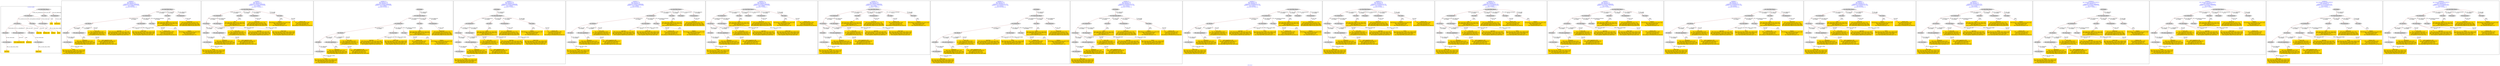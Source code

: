 digraph n0 {
fontcolor="blue"
remincross="true"
label="s01-cb.csv"
subgraph cluster_0 {
label="1-correct model"
n2[style="filled",color="white",fillcolor="lightgray",label="E12_Production1"];
n3[style="filled",color="white",fillcolor="lightgray",label="E21_Person1"];
n4[style="filled",color="white",fillcolor="lightgray",label="E55_Type1"];
n5[style="filled",color="white",fillcolor="lightgray",label="E52_Time-Span3"];
n6[style="filled",color="white",fillcolor="lightgray",label="E69_Death1"];
n7[style="filled",color="white",fillcolor="lightgray",label="E82_Actor_Appellation1"];
n8[style="filled",color="white",fillcolor="lightgray",label="E67_Birth1"];
n9[shape="plaintext",style="filled",fillcolor="gold",label="Actor_URI"];
n10[style="filled",color="white",fillcolor="lightgray",label="E22_Man-Made_Object1"];
n11[style="filled",color="white",fillcolor="lightgray",label="E35_Title1"];
n12[style="filled",color="white",fillcolor="lightgray",label="E54_Dimension1"];
n13[shape="plaintext",style="filled",fillcolor="gold",label="Title"];
n14[style="filled",color="white",fillcolor="lightgray",label="E52_Time-Span1"];
n15[shape="plaintext",style="filled",fillcolor="gold",label="Begin Date"];
n16[style="filled",color="white",fillcolor="lightgray",label="E52_Time-Span2"];
n17[shape="plaintext",style="filled",fillcolor="gold",label="End Date"];
n18[shape="plaintext",style="filled",fillcolor="gold",label="Dated"];
n19[shape="plaintext",style="filled",fillcolor="gold",label="Dimensions"];
n20[shape="plaintext",style="filled",fillcolor="gold",label="Medium_URI"];
n21[shape="plaintext",style="filled",fillcolor="gold",label="Medium"];
n22[shape="plaintext",style="filled",fillcolor="gold",label="Artist_Appellation_URI"];
n23[shape="plaintext",style="filled",fillcolor="gold",label="Attribution"];
}
subgraph cluster_1 {
label="candidate 0\nlink coherence:1.0\nnode coherence:1.0\nconfidence:0.45450327560600046\nmapping score:0.5348344252020002\ncost:18.99942\n-precision:0.84-recall:0.76"
n25[style="filled",color="white",fillcolor="lightgray",label="E12_Production1"];
n26[style="filled",color="white",fillcolor="lightgray",label="E21_Person1"];
n27[style="filled",color="white",fillcolor="lightgray",label="E52_Time-Span2"];
n28[style="filled",color="white",fillcolor="lightgray",label="E55_Type1"];
n29[style="filled",color="white",fillcolor="lightgray",label="E67_Birth1"];
n30[style="filled",color="white",fillcolor="lightgray",label="E82_Actor_Appellation1"];
n31[style="filled",color="white",fillcolor="lightgray",label="E22_Man-Made_Object1"];
n32[style="filled",color="white",fillcolor="lightgray",label="E35_Title1"];
n33[style="filled",color="white",fillcolor="lightgray",label="E54_Dimension1"];
n34[style="filled",color="white",fillcolor="lightgray",label="E52_Time-Span1"];
n35[shape="plaintext",style="filled",fillcolor="gold",label="End Date\n[E52_Time-Span,P82b_end_of_the_end,0.465]\n[E52_Time-Span,P82_at_some_time_within,0.342]\n[E52_Time-Span,P82a_begin_of_the_begin,0.132]\n[E33_Linguistic_Object,P3_has_note,0.061]"];
n36[shape="plaintext",style="filled",fillcolor="gold",label="Attribution\n[E82_Actor_Appellation,label,0.381]\n[E22_Man-Made_Object,P3_has_note,0.245]\n[E73_Information_Object,P3_has_note,0.223]\n[E22_Man-Made_Object,classLink,0.151]"];
n37[shape="plaintext",style="filled",fillcolor="gold",label="Medium_URI\n[E57_Material,classLink,0.399]\n[E55_Type,classLink,0.39]\n[E74_Group,classLink,0.212]\n[E29_Design_or_Procedure,P3_has_note,0.0]"];
n38[shape="plaintext",style="filled",fillcolor="gold",label="Title\n[E22_Man-Made_Object,P3_has_note,0.297]\n[E73_Information_Object,P3_has_note,0.264]\n[E35_Title,label,0.227]\n[E33_Linguistic_Object,P3_has_note,0.213]"];
n39[shape="plaintext",style="filled",fillcolor="gold",label="Begin Date\n[E52_Time-Span,P82_at_some_time_within,0.401]\n[E52_Time-Span,P82a_begin_of_the_begin,0.304]\n[E52_Time-Span,P82b_end_of_the_end,0.215]\n[E33_Linguistic_Object,P3_has_note,0.08]"];
n40[shape="plaintext",style="filled",fillcolor="gold",label="Actor_URI\n[E21_Person,classLink,0.504]\n[E82_Actor_Appellation,classLink,0.352]\n[E30_Right,P3_has_note,0.103]\n[E8_Acquisition,P3_has_note,0.042]"];
n41[shape="plaintext",style="filled",fillcolor="gold",label="Artist_Appellation_URI\n[E82_Actor_Appellation,classLink,0.9]\n[E21_Person,classLink,0.075]\n[E30_Right,P3_has_note,0.016]\n[E22_Man-Made_Object,P3_has_note,0.009]"];
n42[shape="plaintext",style="filled",fillcolor="gold",label="Medium\n[E29_Design_or_Procedure,P3_has_note,0.326]\n[E57_Material,label,0.283]\n[E55_Type,label,0.213]\n[E57_Material,classLink,0.179]"];
n43[shape="plaintext",style="filled",fillcolor="gold",label="Dimensions\n[E54_Dimension,P3_has_note,0.734]\n[E22_Man-Made_Object,classLink,0.108]\n[E22_Man-Made_Object,P3_has_note,0.086]\n[E73_Information_Object,P3_has_note,0.072]"];
n44[shape="plaintext",style="filled",fillcolor="gold",label="Dated\n[E52_Time-Span,P82_at_some_time_within,0.429]\n[E52_Time-Span,P82a_begin_of_the_begin,0.21]\n[E12_Production,P3_has_note,0.187]\n[E52_Time-Span,P82b_end_of_the_end,0.174]"];
}
subgraph cluster_2 {
label="candidate 1\nlink coherence:1.0\nnode coherence:1.0\nconfidence:0.45450327560600046\nmapping score:0.5348344252020002\ncost:18.99945\n-precision:0.79-recall:0.71"
n46[style="filled",color="white",fillcolor="lightgray",label="E12_Production1"];
n47[style="filled",color="white",fillcolor="lightgray",label="E21_Person1"];
n48[style="filled",color="white",fillcolor="lightgray",label="E52_Time-Span2"];
n49[style="filled",color="white",fillcolor="lightgray",label="E67_Birth1"];
n50[style="filled",color="white",fillcolor="lightgray",label="E82_Actor_Appellation1"];
n51[style="filled",color="white",fillcolor="lightgray",label="E22_Man-Made_Object1"];
n52[style="filled",color="white",fillcolor="lightgray",label="E35_Title1"];
n53[style="filled",color="white",fillcolor="lightgray",label="E54_Dimension1"];
n54[style="filled",color="white",fillcolor="lightgray",label="E55_Type2"];
n55[style="filled",color="white",fillcolor="lightgray",label="E52_Time-Span1"];
n56[shape="plaintext",style="filled",fillcolor="gold",label="End Date\n[E52_Time-Span,P82b_end_of_the_end,0.465]\n[E52_Time-Span,P82_at_some_time_within,0.342]\n[E52_Time-Span,P82a_begin_of_the_begin,0.132]\n[E33_Linguistic_Object,P3_has_note,0.061]"];
n57[shape="plaintext",style="filled",fillcolor="gold",label="Attribution\n[E82_Actor_Appellation,label,0.381]\n[E22_Man-Made_Object,P3_has_note,0.245]\n[E73_Information_Object,P3_has_note,0.223]\n[E22_Man-Made_Object,classLink,0.151]"];
n58[shape="plaintext",style="filled",fillcolor="gold",label="Title\n[E22_Man-Made_Object,P3_has_note,0.297]\n[E73_Information_Object,P3_has_note,0.264]\n[E35_Title,label,0.227]\n[E33_Linguistic_Object,P3_has_note,0.213]"];
n59[shape="plaintext",style="filled",fillcolor="gold",label="Medium\n[E29_Design_or_Procedure,P3_has_note,0.326]\n[E57_Material,label,0.283]\n[E55_Type,label,0.213]\n[E57_Material,classLink,0.179]"];
n60[shape="plaintext",style="filled",fillcolor="gold",label="Begin Date\n[E52_Time-Span,P82_at_some_time_within,0.401]\n[E52_Time-Span,P82a_begin_of_the_begin,0.304]\n[E52_Time-Span,P82b_end_of_the_end,0.215]\n[E33_Linguistic_Object,P3_has_note,0.08]"];
n61[shape="plaintext",style="filled",fillcolor="gold",label="Medium_URI\n[E57_Material,classLink,0.399]\n[E55_Type,classLink,0.39]\n[E74_Group,classLink,0.212]\n[E29_Design_or_Procedure,P3_has_note,0.0]"];
n62[shape="plaintext",style="filled",fillcolor="gold",label="Actor_URI\n[E21_Person,classLink,0.504]\n[E82_Actor_Appellation,classLink,0.352]\n[E30_Right,P3_has_note,0.103]\n[E8_Acquisition,P3_has_note,0.042]"];
n63[shape="plaintext",style="filled",fillcolor="gold",label="Artist_Appellation_URI\n[E82_Actor_Appellation,classLink,0.9]\n[E21_Person,classLink,0.075]\n[E30_Right,P3_has_note,0.016]\n[E22_Man-Made_Object,P3_has_note,0.009]"];
n64[shape="plaintext",style="filled",fillcolor="gold",label="Dimensions\n[E54_Dimension,P3_has_note,0.734]\n[E22_Man-Made_Object,classLink,0.108]\n[E22_Man-Made_Object,P3_has_note,0.086]\n[E73_Information_Object,P3_has_note,0.072]"];
n65[shape="plaintext",style="filled",fillcolor="gold",label="Dated\n[E52_Time-Span,P82_at_some_time_within,0.429]\n[E52_Time-Span,P82a_begin_of_the_begin,0.21]\n[E12_Production,P3_has_note,0.187]\n[E52_Time-Span,P82b_end_of_the_end,0.174]"];
}
subgraph cluster_3 {
label="candidate 10\nlink coherence:0.95\nnode coherence:1.0\nconfidence:0.45450327560600046\nmapping score:0.5348344252020002\ncost:19.99936\n-precision:0.8-recall:0.76"
n67[style="filled",color="white",fillcolor="lightgray",label="E12_Production1"];
n68[style="filled",color="white",fillcolor="lightgray",label="E21_Person1"];
n69[style="filled",color="white",fillcolor="lightgray",label="E52_Time-Span2"];
n70[style="filled",color="white",fillcolor="lightgray",label="E55_Type1"];
n71[style="filled",color="white",fillcolor="lightgray",label="E67_Birth1"];
n72[style="filled",color="white",fillcolor="lightgray",label="E82_Actor_Appellation1"];
n73[style="filled",color="white",fillcolor="lightgray",label="E22_Man-Made_Object1"];
n74[style="filled",color="white",fillcolor="lightgray",label="E35_Title1"];
n75[style="filled",color="white",fillcolor="lightgray",label="E54_Dimension1"];
n76[style="filled",color="white",fillcolor="lightgray",label="E38_Image1"];
n77[style="filled",color="white",fillcolor="lightgray",label="E52_Time-Span1"];
n78[shape="plaintext",style="filled",fillcolor="gold",label="End Date\n[E52_Time-Span,P82b_end_of_the_end,0.465]\n[E52_Time-Span,P82_at_some_time_within,0.342]\n[E52_Time-Span,P82a_begin_of_the_begin,0.132]\n[E33_Linguistic_Object,P3_has_note,0.061]"];
n79[shape="plaintext",style="filled",fillcolor="gold",label="Attribution\n[E82_Actor_Appellation,label,0.381]\n[E22_Man-Made_Object,P3_has_note,0.245]\n[E73_Information_Object,P3_has_note,0.223]\n[E22_Man-Made_Object,classLink,0.151]"];
n80[shape="plaintext",style="filled",fillcolor="gold",label="Medium_URI\n[E57_Material,classLink,0.399]\n[E55_Type,classLink,0.39]\n[E74_Group,classLink,0.212]\n[E29_Design_or_Procedure,P3_has_note,0.0]"];
n81[shape="plaintext",style="filled",fillcolor="gold",label="Title\n[E22_Man-Made_Object,P3_has_note,0.297]\n[E73_Information_Object,P3_has_note,0.264]\n[E35_Title,label,0.227]\n[E33_Linguistic_Object,P3_has_note,0.213]"];
n82[shape="plaintext",style="filled",fillcolor="gold",label="Begin Date\n[E52_Time-Span,P82_at_some_time_within,0.401]\n[E52_Time-Span,P82a_begin_of_the_begin,0.304]\n[E52_Time-Span,P82b_end_of_the_end,0.215]\n[E33_Linguistic_Object,P3_has_note,0.08]"];
n83[shape="plaintext",style="filled",fillcolor="gold",label="Actor_URI\n[E21_Person,classLink,0.504]\n[E82_Actor_Appellation,classLink,0.352]\n[E30_Right,P3_has_note,0.103]\n[E8_Acquisition,P3_has_note,0.042]"];
n84[shape="plaintext",style="filled",fillcolor="gold",label="Artist_Appellation_URI\n[E82_Actor_Appellation,classLink,0.9]\n[E21_Person,classLink,0.075]\n[E30_Right,P3_has_note,0.016]\n[E22_Man-Made_Object,P3_has_note,0.009]"];
n85[shape="plaintext",style="filled",fillcolor="gold",label="Medium\n[E29_Design_or_Procedure,P3_has_note,0.326]\n[E57_Material,label,0.283]\n[E55_Type,label,0.213]\n[E57_Material,classLink,0.179]"];
n86[shape="plaintext",style="filled",fillcolor="gold",label="Dimensions\n[E54_Dimension,P3_has_note,0.734]\n[E22_Man-Made_Object,classLink,0.108]\n[E22_Man-Made_Object,P3_has_note,0.086]\n[E73_Information_Object,P3_has_note,0.072]"];
n87[shape="plaintext",style="filled",fillcolor="gold",label="Dated\n[E52_Time-Span,P82_at_some_time_within,0.429]\n[E52_Time-Span,P82a_begin_of_the_begin,0.21]\n[E12_Production,P3_has_note,0.187]\n[E52_Time-Span,P82b_end_of_the_end,0.174]"];
}
subgraph cluster_4 {
label="candidate 11\nlink coherence:0.95\nnode coherence:1.0\nconfidence:0.45450327560600046\nmapping score:0.5348344252020002\ncost:19.99939\n-precision:0.75-recall:0.71"
n89[style="filled",color="white",fillcolor="lightgray",label="E12_Production1"];
n90[style="filled",color="white",fillcolor="lightgray",label="E21_Person1"];
n91[style="filled",color="white",fillcolor="lightgray",label="E52_Time-Span2"];
n92[style="filled",color="white",fillcolor="lightgray",label="E67_Birth1"];
n93[style="filled",color="white",fillcolor="lightgray",label="E82_Actor_Appellation1"];
n94[style="filled",color="white",fillcolor="lightgray",label="E22_Man-Made_Object1"];
n95[style="filled",color="white",fillcolor="lightgray",label="E35_Title1"];
n96[style="filled",color="white",fillcolor="lightgray",label="E54_Dimension1"];
n97[style="filled",color="white",fillcolor="lightgray",label="E55_Type2"];
n98[style="filled",color="white",fillcolor="lightgray",label="E38_Image1"];
n99[style="filled",color="white",fillcolor="lightgray",label="E52_Time-Span1"];
n100[shape="plaintext",style="filled",fillcolor="gold",label="End Date\n[E52_Time-Span,P82b_end_of_the_end,0.465]\n[E52_Time-Span,P82_at_some_time_within,0.342]\n[E52_Time-Span,P82a_begin_of_the_begin,0.132]\n[E33_Linguistic_Object,P3_has_note,0.061]"];
n101[shape="plaintext",style="filled",fillcolor="gold",label="Attribution\n[E82_Actor_Appellation,label,0.381]\n[E22_Man-Made_Object,P3_has_note,0.245]\n[E73_Information_Object,P3_has_note,0.223]\n[E22_Man-Made_Object,classLink,0.151]"];
n102[shape="plaintext",style="filled",fillcolor="gold",label="Title\n[E22_Man-Made_Object,P3_has_note,0.297]\n[E73_Information_Object,P3_has_note,0.264]\n[E35_Title,label,0.227]\n[E33_Linguistic_Object,P3_has_note,0.213]"];
n103[shape="plaintext",style="filled",fillcolor="gold",label="Medium\n[E29_Design_or_Procedure,P3_has_note,0.326]\n[E57_Material,label,0.283]\n[E55_Type,label,0.213]\n[E57_Material,classLink,0.179]"];
n104[shape="plaintext",style="filled",fillcolor="gold",label="Begin Date\n[E52_Time-Span,P82_at_some_time_within,0.401]\n[E52_Time-Span,P82a_begin_of_the_begin,0.304]\n[E52_Time-Span,P82b_end_of_the_end,0.215]\n[E33_Linguistic_Object,P3_has_note,0.08]"];
n105[shape="plaintext",style="filled",fillcolor="gold",label="Medium_URI\n[E57_Material,classLink,0.399]\n[E55_Type,classLink,0.39]\n[E74_Group,classLink,0.212]\n[E29_Design_or_Procedure,P3_has_note,0.0]"];
n106[shape="plaintext",style="filled",fillcolor="gold",label="Actor_URI\n[E21_Person,classLink,0.504]\n[E82_Actor_Appellation,classLink,0.352]\n[E30_Right,P3_has_note,0.103]\n[E8_Acquisition,P3_has_note,0.042]"];
n107[shape="plaintext",style="filled",fillcolor="gold",label="Artist_Appellation_URI\n[E82_Actor_Appellation,classLink,0.9]\n[E21_Person,classLink,0.075]\n[E30_Right,P3_has_note,0.016]\n[E22_Man-Made_Object,P3_has_note,0.009]"];
n108[shape="plaintext",style="filled",fillcolor="gold",label="Dimensions\n[E54_Dimension,P3_has_note,0.734]\n[E22_Man-Made_Object,classLink,0.108]\n[E22_Man-Made_Object,P3_has_note,0.086]\n[E73_Information_Object,P3_has_note,0.072]"];
n109[shape="plaintext",style="filled",fillcolor="gold",label="Dated\n[E52_Time-Span,P82_at_some_time_within,0.429]\n[E52_Time-Span,P82a_begin_of_the_begin,0.21]\n[E12_Production,P3_has_note,0.187]\n[E52_Time-Span,P82b_end_of_the_end,0.174]"];
}
subgraph cluster_5 {
label="candidate 12\nlink coherence:0.95\nnode coherence:1.0\nconfidence:0.45450327560600046\nmapping score:0.5348344252020002\ncost:19.99942\n-precision:0.8-recall:0.76"
n111[style="filled",color="white",fillcolor="lightgray",label="E12_Production1"];
n112[style="filled",color="white",fillcolor="lightgray",label="E21_Person1"];
n113[style="filled",color="white",fillcolor="lightgray",label="E52_Time-Span2"];
n114[style="filled",color="white",fillcolor="lightgray",label="E55_Type1"];
n115[style="filled",color="white",fillcolor="lightgray",label="E67_Birth1"];
n116[style="filled",color="white",fillcolor="lightgray",label="E82_Actor_Appellation1"];
n117[style="filled",color="white",fillcolor="lightgray",label="E22_Man-Made_Object1"];
n118[style="filled",color="white",fillcolor="lightgray",label="E35_Title1"];
n119[style="filled",color="white",fillcolor="lightgray",label="E38_Image1"];
n120[style="filled",color="white",fillcolor="lightgray",label="E54_Dimension1"];
n121[style="filled",color="white",fillcolor="lightgray",label="E52_Time-Span1"];
n122[shape="plaintext",style="filled",fillcolor="gold",label="End Date\n[E52_Time-Span,P82b_end_of_the_end,0.465]\n[E52_Time-Span,P82_at_some_time_within,0.342]\n[E52_Time-Span,P82a_begin_of_the_begin,0.132]\n[E33_Linguistic_Object,P3_has_note,0.061]"];
n123[shape="plaintext",style="filled",fillcolor="gold",label="Attribution\n[E82_Actor_Appellation,label,0.381]\n[E22_Man-Made_Object,P3_has_note,0.245]\n[E73_Information_Object,P3_has_note,0.223]\n[E22_Man-Made_Object,classLink,0.151]"];
n124[shape="plaintext",style="filled",fillcolor="gold",label="Medium_URI\n[E57_Material,classLink,0.399]\n[E55_Type,classLink,0.39]\n[E74_Group,classLink,0.212]\n[E29_Design_or_Procedure,P3_has_note,0.0]"];
n125[shape="plaintext",style="filled",fillcolor="gold",label="Title\n[E22_Man-Made_Object,P3_has_note,0.297]\n[E73_Information_Object,P3_has_note,0.264]\n[E35_Title,label,0.227]\n[E33_Linguistic_Object,P3_has_note,0.213]"];
n126[shape="plaintext",style="filled",fillcolor="gold",label="Begin Date\n[E52_Time-Span,P82_at_some_time_within,0.401]\n[E52_Time-Span,P82a_begin_of_the_begin,0.304]\n[E52_Time-Span,P82b_end_of_the_end,0.215]\n[E33_Linguistic_Object,P3_has_note,0.08]"];
n127[shape="plaintext",style="filled",fillcolor="gold",label="Actor_URI\n[E21_Person,classLink,0.504]\n[E82_Actor_Appellation,classLink,0.352]\n[E30_Right,P3_has_note,0.103]\n[E8_Acquisition,P3_has_note,0.042]"];
n128[shape="plaintext",style="filled",fillcolor="gold",label="Artist_Appellation_URI\n[E82_Actor_Appellation,classLink,0.9]\n[E21_Person,classLink,0.075]\n[E30_Right,P3_has_note,0.016]\n[E22_Man-Made_Object,P3_has_note,0.009]"];
n129[shape="plaintext",style="filled",fillcolor="gold",label="Medium\n[E29_Design_or_Procedure,P3_has_note,0.326]\n[E57_Material,label,0.283]\n[E55_Type,label,0.213]\n[E57_Material,classLink,0.179]"];
n130[shape="plaintext",style="filled",fillcolor="gold",label="Dimensions\n[E54_Dimension,P3_has_note,0.734]\n[E22_Man-Made_Object,classLink,0.108]\n[E22_Man-Made_Object,P3_has_note,0.086]\n[E73_Information_Object,P3_has_note,0.072]"];
n131[shape="plaintext",style="filled",fillcolor="gold",label="Dated\n[E52_Time-Span,P82_at_some_time_within,0.429]\n[E52_Time-Span,P82a_begin_of_the_begin,0.21]\n[E12_Production,P3_has_note,0.187]\n[E52_Time-Span,P82b_end_of_the_end,0.174]"];
}
subgraph cluster_6 {
label="candidate 13\nlink coherence:0.95\nnode coherence:1.0\nconfidence:0.45450327560600046\nmapping score:0.5348344252020002\ncost:19.99945\n-precision:0.75-recall:0.71"
n133[style="filled",color="white",fillcolor="lightgray",label="E12_Production1"];
n134[style="filled",color="white",fillcolor="lightgray",label="E21_Person1"];
n135[style="filled",color="white",fillcolor="lightgray",label="E52_Time-Span2"];
n136[style="filled",color="white",fillcolor="lightgray",label="E67_Birth1"];
n137[style="filled",color="white",fillcolor="lightgray",label="E82_Actor_Appellation1"];
n138[style="filled",color="white",fillcolor="lightgray",label="E22_Man-Made_Object1"];
n139[style="filled",color="white",fillcolor="lightgray",label="E35_Title1"];
n140[style="filled",color="white",fillcolor="lightgray",label="E38_Image1"];
n141[style="filled",color="white",fillcolor="lightgray",label="E54_Dimension1"];
n142[style="filled",color="white",fillcolor="lightgray",label="E55_Type2"];
n143[style="filled",color="white",fillcolor="lightgray",label="E52_Time-Span1"];
n144[shape="plaintext",style="filled",fillcolor="gold",label="End Date\n[E52_Time-Span,P82b_end_of_the_end,0.465]\n[E52_Time-Span,P82_at_some_time_within,0.342]\n[E52_Time-Span,P82a_begin_of_the_begin,0.132]\n[E33_Linguistic_Object,P3_has_note,0.061]"];
n145[shape="plaintext",style="filled",fillcolor="gold",label="Attribution\n[E82_Actor_Appellation,label,0.381]\n[E22_Man-Made_Object,P3_has_note,0.245]\n[E73_Information_Object,P3_has_note,0.223]\n[E22_Man-Made_Object,classLink,0.151]"];
n146[shape="plaintext",style="filled",fillcolor="gold",label="Title\n[E22_Man-Made_Object,P3_has_note,0.297]\n[E73_Information_Object,P3_has_note,0.264]\n[E35_Title,label,0.227]\n[E33_Linguistic_Object,P3_has_note,0.213]"];
n147[shape="plaintext",style="filled",fillcolor="gold",label="Medium\n[E29_Design_or_Procedure,P3_has_note,0.326]\n[E57_Material,label,0.283]\n[E55_Type,label,0.213]\n[E57_Material,classLink,0.179]"];
n148[shape="plaintext",style="filled",fillcolor="gold",label="Begin Date\n[E52_Time-Span,P82_at_some_time_within,0.401]\n[E52_Time-Span,P82a_begin_of_the_begin,0.304]\n[E52_Time-Span,P82b_end_of_the_end,0.215]\n[E33_Linguistic_Object,P3_has_note,0.08]"];
n149[shape="plaintext",style="filled",fillcolor="gold",label="Medium_URI\n[E57_Material,classLink,0.399]\n[E55_Type,classLink,0.39]\n[E74_Group,classLink,0.212]\n[E29_Design_or_Procedure,P3_has_note,0.0]"];
n150[shape="plaintext",style="filled",fillcolor="gold",label="Actor_URI\n[E21_Person,classLink,0.504]\n[E82_Actor_Appellation,classLink,0.352]\n[E30_Right,P3_has_note,0.103]\n[E8_Acquisition,P3_has_note,0.042]"];
n151[shape="plaintext",style="filled",fillcolor="gold",label="Artist_Appellation_URI\n[E82_Actor_Appellation,classLink,0.9]\n[E21_Person,classLink,0.075]\n[E30_Right,P3_has_note,0.016]\n[E22_Man-Made_Object,P3_has_note,0.009]"];
n152[shape="plaintext",style="filled",fillcolor="gold",label="Dimensions\n[E54_Dimension,P3_has_note,0.734]\n[E22_Man-Made_Object,classLink,0.108]\n[E22_Man-Made_Object,P3_has_note,0.086]\n[E73_Information_Object,P3_has_note,0.072]"];
n153[shape="plaintext",style="filled",fillcolor="gold",label="Dated\n[E52_Time-Span,P82_at_some_time_within,0.429]\n[E52_Time-Span,P82a_begin_of_the_begin,0.21]\n[E12_Production,P3_has_note,0.187]\n[E52_Time-Span,P82b_end_of_the_end,0.174]"];
}
subgraph cluster_7 {
label="candidate 14\nlink coherence:0.95\nnode coherence:1.0\nconfidence:0.45450327560600046\nmapping score:0.5181677585353336\ncost:19.99945\n-precision:0.7-recall:0.67"
n155[style="filled",color="white",fillcolor="lightgray",label="E12_Production1"];
n156[style="filled",color="white",fillcolor="lightgray",label="E21_Person1"];
n157[style="filled",color="white",fillcolor="lightgray",label="E52_Time-Span2"];
n158[style="filled",color="white",fillcolor="lightgray",label="E67_Birth1"];
n159[style="filled",color="white",fillcolor="lightgray",label="E82_Actor_Appellation1"];
n160[style="filled",color="white",fillcolor="lightgray",label="E22_Man-Made_Object1"];
n161[style="filled",color="white",fillcolor="lightgray",label="E35_Title1"];
n162[style="filled",color="white",fillcolor="lightgray",label="E54_Dimension1"];
n163[style="filled",color="white",fillcolor="lightgray",label="E55_Type1"];
n164[style="filled",color="white",fillcolor="lightgray",label="E55_Type2"];
n165[style="filled",color="white",fillcolor="lightgray",label="E52_Time-Span1"];
n166[shape="plaintext",style="filled",fillcolor="gold",label="End Date\n[E52_Time-Span,P82b_end_of_the_end,0.465]\n[E52_Time-Span,P82_at_some_time_within,0.342]\n[E52_Time-Span,P82a_begin_of_the_begin,0.132]\n[E33_Linguistic_Object,P3_has_note,0.061]"];
n167[shape="plaintext",style="filled",fillcolor="gold",label="Attribution\n[E82_Actor_Appellation,label,0.381]\n[E22_Man-Made_Object,P3_has_note,0.245]\n[E73_Information_Object,P3_has_note,0.223]\n[E22_Man-Made_Object,classLink,0.151]"];
n168[shape="plaintext",style="filled",fillcolor="gold",label="Medium_URI\n[E57_Material,classLink,0.399]\n[E55_Type,classLink,0.39]\n[E74_Group,classLink,0.212]\n[E29_Design_or_Procedure,P3_has_note,0.0]"];
n169[shape="plaintext",style="filled",fillcolor="gold",label="Title\n[E22_Man-Made_Object,P3_has_note,0.297]\n[E73_Information_Object,P3_has_note,0.264]\n[E35_Title,label,0.227]\n[E33_Linguistic_Object,P3_has_note,0.213]"];
n170[shape="plaintext",style="filled",fillcolor="gold",label="Medium\n[E29_Design_or_Procedure,P3_has_note,0.326]\n[E57_Material,label,0.283]\n[E55_Type,label,0.213]\n[E57_Material,classLink,0.179]"];
n171[shape="plaintext",style="filled",fillcolor="gold",label="Begin Date\n[E52_Time-Span,P82_at_some_time_within,0.401]\n[E52_Time-Span,P82a_begin_of_the_begin,0.304]\n[E52_Time-Span,P82b_end_of_the_end,0.215]\n[E33_Linguistic_Object,P3_has_note,0.08]"];
n172[shape="plaintext",style="filled",fillcolor="gold",label="Actor_URI\n[E21_Person,classLink,0.504]\n[E82_Actor_Appellation,classLink,0.352]\n[E30_Right,P3_has_note,0.103]\n[E8_Acquisition,P3_has_note,0.042]"];
n173[shape="plaintext",style="filled",fillcolor="gold",label="Artist_Appellation_URI\n[E82_Actor_Appellation,classLink,0.9]\n[E21_Person,classLink,0.075]\n[E30_Right,P3_has_note,0.016]\n[E22_Man-Made_Object,P3_has_note,0.009]"];
n174[shape="plaintext",style="filled",fillcolor="gold",label="Dimensions\n[E54_Dimension,P3_has_note,0.734]\n[E22_Man-Made_Object,classLink,0.108]\n[E22_Man-Made_Object,P3_has_note,0.086]\n[E73_Information_Object,P3_has_note,0.072]"];
n175[shape="plaintext",style="filled",fillcolor="gold",label="Dated\n[E52_Time-Span,P82_at_some_time_within,0.429]\n[E52_Time-Span,P82a_begin_of_the_begin,0.21]\n[E12_Production,P3_has_note,0.187]\n[E52_Time-Span,P82b_end_of_the_end,0.174]"];
}
subgraph cluster_8 {
label="candidate 15\nlink coherence:0.95\nnode coherence:1.0\nconfidence:0.4423626547617753\nmapping score:0.5307875515872583\ncost:19.99936\n-precision:0.85-recall:0.81"
n177[style="filled",color="white",fillcolor="lightgray",label="E12_Production1"];
n178[style="filled",color="white",fillcolor="lightgray",label="E21_Person1"];
n179[style="filled",color="white",fillcolor="lightgray",label="E52_Time-Span2"];
n180[style="filled",color="white",fillcolor="lightgray",label="E55_Type1"];
n181[style="filled",color="white",fillcolor="lightgray",label="E67_Birth1"];
n182[style="filled",color="white",fillcolor="lightgray",label="E82_Actor_Appellation1"];
n183[style="filled",color="white",fillcolor="lightgray",label="E22_Man-Made_Object1"];
n184[style="filled",color="white",fillcolor="lightgray",label="E35_Title1"];
n185[style="filled",color="white",fillcolor="lightgray",label="E54_Dimension1"];
n186[style="filled",color="white",fillcolor="lightgray",label="E38_Image1"];
n187[style="filled",color="white",fillcolor="lightgray",label="E52_Time-Span1"];
n188[shape="plaintext",style="filled",fillcolor="gold",label="End Date\n[E52_Time-Span,P82b_end_of_the_end,0.465]\n[E52_Time-Span,P82_at_some_time_within,0.342]\n[E52_Time-Span,P82a_begin_of_the_begin,0.132]\n[E33_Linguistic_Object,P3_has_note,0.061]"];
n189[shape="plaintext",style="filled",fillcolor="gold",label="Attribution\n[E82_Actor_Appellation,label,0.381]\n[E22_Man-Made_Object,P3_has_note,0.245]\n[E73_Information_Object,P3_has_note,0.223]\n[E22_Man-Made_Object,classLink,0.151]"];
n190[shape="plaintext",style="filled",fillcolor="gold",label="Medium_URI\n[E57_Material,classLink,0.399]\n[E55_Type,classLink,0.39]\n[E74_Group,classLink,0.212]\n[E29_Design_or_Procedure,P3_has_note,0.0]"];
n191[shape="plaintext",style="filled",fillcolor="gold",label="Title\n[E22_Man-Made_Object,P3_has_note,0.297]\n[E73_Information_Object,P3_has_note,0.264]\n[E35_Title,label,0.227]\n[E33_Linguistic_Object,P3_has_note,0.213]"];
n192[shape="plaintext",style="filled",fillcolor="gold",label="Dated\n[E52_Time-Span,P82_at_some_time_within,0.429]\n[E52_Time-Span,P82a_begin_of_the_begin,0.21]\n[E12_Production,P3_has_note,0.187]\n[E52_Time-Span,P82b_end_of_the_end,0.174]"];
n193[shape="plaintext",style="filled",fillcolor="gold",label="Actor_URI\n[E21_Person,classLink,0.504]\n[E82_Actor_Appellation,classLink,0.352]\n[E30_Right,P3_has_note,0.103]\n[E8_Acquisition,P3_has_note,0.042]"];
n194[shape="plaintext",style="filled",fillcolor="gold",label="Artist_Appellation_URI\n[E82_Actor_Appellation,classLink,0.9]\n[E21_Person,classLink,0.075]\n[E30_Right,P3_has_note,0.016]\n[E22_Man-Made_Object,P3_has_note,0.009]"];
n195[shape="plaintext",style="filled",fillcolor="gold",label="Medium\n[E29_Design_or_Procedure,P3_has_note,0.326]\n[E57_Material,label,0.283]\n[E55_Type,label,0.213]\n[E57_Material,classLink,0.179]"];
n196[shape="plaintext",style="filled",fillcolor="gold",label="Dimensions\n[E54_Dimension,P3_has_note,0.734]\n[E22_Man-Made_Object,classLink,0.108]\n[E22_Man-Made_Object,P3_has_note,0.086]\n[E73_Information_Object,P3_has_note,0.072]"];
n197[shape="plaintext",style="filled",fillcolor="gold",label="Begin Date\n[E52_Time-Span,P82_at_some_time_within,0.401]\n[E52_Time-Span,P82a_begin_of_the_begin,0.304]\n[E52_Time-Span,P82b_end_of_the_end,0.215]\n[E33_Linguistic_Object,P3_has_note,0.08]"];
}
subgraph cluster_9 {
label="candidate 16\nlink coherence:0.95\nnode coherence:1.0\nconfidence:0.4423626547617753\nmapping score:0.5307875515872583\ncost:19.99939\n-precision:0.8-recall:0.76"
n199[style="filled",color="white",fillcolor="lightgray",label="E12_Production1"];
n200[style="filled",color="white",fillcolor="lightgray",label="E21_Person1"];
n201[style="filled",color="white",fillcolor="lightgray",label="E52_Time-Span2"];
n202[style="filled",color="white",fillcolor="lightgray",label="E67_Birth1"];
n203[style="filled",color="white",fillcolor="lightgray",label="E82_Actor_Appellation1"];
n204[style="filled",color="white",fillcolor="lightgray",label="E22_Man-Made_Object1"];
n205[style="filled",color="white",fillcolor="lightgray",label="E35_Title1"];
n206[style="filled",color="white",fillcolor="lightgray",label="E54_Dimension1"];
n207[style="filled",color="white",fillcolor="lightgray",label="E55_Type2"];
n208[style="filled",color="white",fillcolor="lightgray",label="E38_Image1"];
n209[style="filled",color="white",fillcolor="lightgray",label="E52_Time-Span1"];
n210[shape="plaintext",style="filled",fillcolor="gold",label="End Date\n[E52_Time-Span,P82b_end_of_the_end,0.465]\n[E52_Time-Span,P82_at_some_time_within,0.342]\n[E52_Time-Span,P82a_begin_of_the_begin,0.132]\n[E33_Linguistic_Object,P3_has_note,0.061]"];
n211[shape="plaintext",style="filled",fillcolor="gold",label="Attribution\n[E82_Actor_Appellation,label,0.381]\n[E22_Man-Made_Object,P3_has_note,0.245]\n[E73_Information_Object,P3_has_note,0.223]\n[E22_Man-Made_Object,classLink,0.151]"];
n212[shape="plaintext",style="filled",fillcolor="gold",label="Title\n[E22_Man-Made_Object,P3_has_note,0.297]\n[E73_Information_Object,P3_has_note,0.264]\n[E35_Title,label,0.227]\n[E33_Linguistic_Object,P3_has_note,0.213]"];
n213[shape="plaintext",style="filled",fillcolor="gold",label="Medium\n[E29_Design_or_Procedure,P3_has_note,0.326]\n[E57_Material,label,0.283]\n[E55_Type,label,0.213]\n[E57_Material,classLink,0.179]"];
n214[shape="plaintext",style="filled",fillcolor="gold",label="Dated\n[E52_Time-Span,P82_at_some_time_within,0.429]\n[E52_Time-Span,P82a_begin_of_the_begin,0.21]\n[E12_Production,P3_has_note,0.187]\n[E52_Time-Span,P82b_end_of_the_end,0.174]"];
n215[shape="plaintext",style="filled",fillcolor="gold",label="Medium_URI\n[E57_Material,classLink,0.399]\n[E55_Type,classLink,0.39]\n[E74_Group,classLink,0.212]\n[E29_Design_or_Procedure,P3_has_note,0.0]"];
n216[shape="plaintext",style="filled",fillcolor="gold",label="Actor_URI\n[E21_Person,classLink,0.504]\n[E82_Actor_Appellation,classLink,0.352]\n[E30_Right,P3_has_note,0.103]\n[E8_Acquisition,P3_has_note,0.042]"];
n217[shape="plaintext",style="filled",fillcolor="gold",label="Artist_Appellation_URI\n[E82_Actor_Appellation,classLink,0.9]\n[E21_Person,classLink,0.075]\n[E30_Right,P3_has_note,0.016]\n[E22_Man-Made_Object,P3_has_note,0.009]"];
n218[shape="plaintext",style="filled",fillcolor="gold",label="Dimensions\n[E54_Dimension,P3_has_note,0.734]\n[E22_Man-Made_Object,classLink,0.108]\n[E22_Man-Made_Object,P3_has_note,0.086]\n[E73_Information_Object,P3_has_note,0.072]"];
n219[shape="plaintext",style="filled",fillcolor="gold",label="Begin Date\n[E52_Time-Span,P82_at_some_time_within,0.401]\n[E52_Time-Span,P82a_begin_of_the_begin,0.304]\n[E52_Time-Span,P82b_end_of_the_end,0.215]\n[E33_Linguistic_Object,P3_has_note,0.08]"];
}
subgraph cluster_10 {
label="candidate 17\nlink coherence:0.95\nnode coherence:1.0\nconfidence:0.4423626547617753\nmapping score:0.5307875515872583\ncost:19.99942\n-precision:0.85-recall:0.81"
n221[style="filled",color="white",fillcolor="lightgray",label="E12_Production1"];
n222[style="filled",color="white",fillcolor="lightgray",label="E21_Person1"];
n223[style="filled",color="white",fillcolor="lightgray",label="E52_Time-Span2"];
n224[style="filled",color="white",fillcolor="lightgray",label="E55_Type1"];
n225[style="filled",color="white",fillcolor="lightgray",label="E67_Birth1"];
n226[style="filled",color="white",fillcolor="lightgray",label="E82_Actor_Appellation1"];
n227[style="filled",color="white",fillcolor="lightgray",label="E22_Man-Made_Object1"];
n228[style="filled",color="white",fillcolor="lightgray",label="E35_Title1"];
n229[style="filled",color="white",fillcolor="lightgray",label="E38_Image1"];
n230[style="filled",color="white",fillcolor="lightgray",label="E54_Dimension1"];
n231[style="filled",color="white",fillcolor="lightgray",label="E52_Time-Span1"];
n232[shape="plaintext",style="filled",fillcolor="gold",label="End Date\n[E52_Time-Span,P82b_end_of_the_end,0.465]\n[E52_Time-Span,P82_at_some_time_within,0.342]\n[E52_Time-Span,P82a_begin_of_the_begin,0.132]\n[E33_Linguistic_Object,P3_has_note,0.061]"];
n233[shape="plaintext",style="filled",fillcolor="gold",label="Attribution\n[E82_Actor_Appellation,label,0.381]\n[E22_Man-Made_Object,P3_has_note,0.245]\n[E73_Information_Object,P3_has_note,0.223]\n[E22_Man-Made_Object,classLink,0.151]"];
n234[shape="plaintext",style="filled",fillcolor="gold",label="Medium_URI\n[E57_Material,classLink,0.399]\n[E55_Type,classLink,0.39]\n[E74_Group,classLink,0.212]\n[E29_Design_or_Procedure,P3_has_note,0.0]"];
n235[shape="plaintext",style="filled",fillcolor="gold",label="Title\n[E22_Man-Made_Object,P3_has_note,0.297]\n[E73_Information_Object,P3_has_note,0.264]\n[E35_Title,label,0.227]\n[E33_Linguistic_Object,P3_has_note,0.213]"];
n236[shape="plaintext",style="filled",fillcolor="gold",label="Dated\n[E52_Time-Span,P82_at_some_time_within,0.429]\n[E52_Time-Span,P82a_begin_of_the_begin,0.21]\n[E12_Production,P3_has_note,0.187]\n[E52_Time-Span,P82b_end_of_the_end,0.174]"];
n237[shape="plaintext",style="filled",fillcolor="gold",label="Actor_URI\n[E21_Person,classLink,0.504]\n[E82_Actor_Appellation,classLink,0.352]\n[E30_Right,P3_has_note,0.103]\n[E8_Acquisition,P3_has_note,0.042]"];
n238[shape="plaintext",style="filled",fillcolor="gold",label="Artist_Appellation_URI\n[E82_Actor_Appellation,classLink,0.9]\n[E21_Person,classLink,0.075]\n[E30_Right,P3_has_note,0.016]\n[E22_Man-Made_Object,P3_has_note,0.009]"];
n239[shape="plaintext",style="filled",fillcolor="gold",label="Medium\n[E29_Design_or_Procedure,P3_has_note,0.326]\n[E57_Material,label,0.283]\n[E55_Type,label,0.213]\n[E57_Material,classLink,0.179]"];
n240[shape="plaintext",style="filled",fillcolor="gold",label="Dimensions\n[E54_Dimension,P3_has_note,0.734]\n[E22_Man-Made_Object,classLink,0.108]\n[E22_Man-Made_Object,P3_has_note,0.086]\n[E73_Information_Object,P3_has_note,0.072]"];
n241[shape="plaintext",style="filled",fillcolor="gold",label="Begin Date\n[E52_Time-Span,P82_at_some_time_within,0.401]\n[E52_Time-Span,P82a_begin_of_the_begin,0.304]\n[E52_Time-Span,P82b_end_of_the_end,0.215]\n[E33_Linguistic_Object,P3_has_note,0.08]"];
}
subgraph cluster_11 {
label="candidate 18\nlink coherence:0.95\nnode coherence:1.0\nconfidence:0.4423626547617753\nmapping score:0.5307875515872583\ncost:19.99945\n-precision:0.8-recall:0.76"
n243[style="filled",color="white",fillcolor="lightgray",label="E12_Production1"];
n244[style="filled",color="white",fillcolor="lightgray",label="E21_Person1"];
n245[style="filled",color="white",fillcolor="lightgray",label="E52_Time-Span2"];
n246[style="filled",color="white",fillcolor="lightgray",label="E67_Birth1"];
n247[style="filled",color="white",fillcolor="lightgray",label="E82_Actor_Appellation1"];
n248[style="filled",color="white",fillcolor="lightgray",label="E22_Man-Made_Object1"];
n249[style="filled",color="white",fillcolor="lightgray",label="E35_Title1"];
n250[style="filled",color="white",fillcolor="lightgray",label="E38_Image1"];
n251[style="filled",color="white",fillcolor="lightgray",label="E54_Dimension1"];
n252[style="filled",color="white",fillcolor="lightgray",label="E55_Type2"];
n253[style="filled",color="white",fillcolor="lightgray",label="E52_Time-Span1"];
n254[shape="plaintext",style="filled",fillcolor="gold",label="End Date\n[E52_Time-Span,P82b_end_of_the_end,0.465]\n[E52_Time-Span,P82_at_some_time_within,0.342]\n[E52_Time-Span,P82a_begin_of_the_begin,0.132]\n[E33_Linguistic_Object,P3_has_note,0.061]"];
n255[shape="plaintext",style="filled",fillcolor="gold",label="Attribution\n[E82_Actor_Appellation,label,0.381]\n[E22_Man-Made_Object,P3_has_note,0.245]\n[E73_Information_Object,P3_has_note,0.223]\n[E22_Man-Made_Object,classLink,0.151]"];
n256[shape="plaintext",style="filled",fillcolor="gold",label="Title\n[E22_Man-Made_Object,P3_has_note,0.297]\n[E73_Information_Object,P3_has_note,0.264]\n[E35_Title,label,0.227]\n[E33_Linguistic_Object,P3_has_note,0.213]"];
n257[shape="plaintext",style="filled",fillcolor="gold",label="Medium\n[E29_Design_or_Procedure,P3_has_note,0.326]\n[E57_Material,label,0.283]\n[E55_Type,label,0.213]\n[E57_Material,classLink,0.179]"];
n258[shape="plaintext",style="filled",fillcolor="gold",label="Dated\n[E52_Time-Span,P82_at_some_time_within,0.429]\n[E52_Time-Span,P82a_begin_of_the_begin,0.21]\n[E12_Production,P3_has_note,0.187]\n[E52_Time-Span,P82b_end_of_the_end,0.174]"];
n259[shape="plaintext",style="filled",fillcolor="gold",label="Medium_URI\n[E57_Material,classLink,0.399]\n[E55_Type,classLink,0.39]\n[E74_Group,classLink,0.212]\n[E29_Design_or_Procedure,P3_has_note,0.0]"];
n260[shape="plaintext",style="filled",fillcolor="gold",label="Actor_URI\n[E21_Person,classLink,0.504]\n[E82_Actor_Appellation,classLink,0.352]\n[E30_Right,P3_has_note,0.103]\n[E8_Acquisition,P3_has_note,0.042]"];
n261[shape="plaintext",style="filled",fillcolor="gold",label="Artist_Appellation_URI\n[E82_Actor_Appellation,classLink,0.9]\n[E21_Person,classLink,0.075]\n[E30_Right,P3_has_note,0.016]\n[E22_Man-Made_Object,P3_has_note,0.009]"];
n262[shape="plaintext",style="filled",fillcolor="gold",label="Dimensions\n[E54_Dimension,P3_has_note,0.734]\n[E22_Man-Made_Object,classLink,0.108]\n[E22_Man-Made_Object,P3_has_note,0.086]\n[E73_Information_Object,P3_has_note,0.072]"];
n263[shape="plaintext",style="filled",fillcolor="gold",label="Begin Date\n[E52_Time-Span,P82_at_some_time_within,0.401]\n[E52_Time-Span,P82a_begin_of_the_begin,0.304]\n[E52_Time-Span,P82b_end_of_the_end,0.215]\n[E33_Linguistic_Object,P3_has_note,0.08]"];
}
subgraph cluster_12 {
label="candidate 19\nlink coherence:0.95\nnode coherence:1.0\nconfidence:0.4423626547617753\nmapping score:0.5141208849205917\ncost:19.99945\n-precision:0.75-recall:0.71"
n265[style="filled",color="white",fillcolor="lightgray",label="E12_Production1"];
n266[style="filled",color="white",fillcolor="lightgray",label="E21_Person1"];
n267[style="filled",color="white",fillcolor="lightgray",label="E52_Time-Span2"];
n268[style="filled",color="white",fillcolor="lightgray",label="E67_Birth1"];
n269[style="filled",color="white",fillcolor="lightgray",label="E82_Actor_Appellation1"];
n270[style="filled",color="white",fillcolor="lightgray",label="E22_Man-Made_Object1"];
n271[style="filled",color="white",fillcolor="lightgray",label="E35_Title1"];
n272[style="filled",color="white",fillcolor="lightgray",label="E54_Dimension1"];
n273[style="filled",color="white",fillcolor="lightgray",label="E55_Type1"];
n274[style="filled",color="white",fillcolor="lightgray",label="E55_Type2"];
n275[style="filled",color="white",fillcolor="lightgray",label="E52_Time-Span1"];
n276[shape="plaintext",style="filled",fillcolor="gold",label="End Date\n[E52_Time-Span,P82b_end_of_the_end,0.465]\n[E52_Time-Span,P82_at_some_time_within,0.342]\n[E52_Time-Span,P82a_begin_of_the_begin,0.132]\n[E33_Linguistic_Object,P3_has_note,0.061]"];
n277[shape="plaintext",style="filled",fillcolor="gold",label="Attribution\n[E82_Actor_Appellation,label,0.381]\n[E22_Man-Made_Object,P3_has_note,0.245]\n[E73_Information_Object,P3_has_note,0.223]\n[E22_Man-Made_Object,classLink,0.151]"];
n278[shape="plaintext",style="filled",fillcolor="gold",label="Medium_URI\n[E57_Material,classLink,0.399]\n[E55_Type,classLink,0.39]\n[E74_Group,classLink,0.212]\n[E29_Design_or_Procedure,P3_has_note,0.0]"];
n279[shape="plaintext",style="filled",fillcolor="gold",label="Title\n[E22_Man-Made_Object,P3_has_note,0.297]\n[E73_Information_Object,P3_has_note,0.264]\n[E35_Title,label,0.227]\n[E33_Linguistic_Object,P3_has_note,0.213]"];
n280[shape="plaintext",style="filled",fillcolor="gold",label="Medium\n[E29_Design_or_Procedure,P3_has_note,0.326]\n[E57_Material,label,0.283]\n[E55_Type,label,0.213]\n[E57_Material,classLink,0.179]"];
n281[shape="plaintext",style="filled",fillcolor="gold",label="Dated\n[E52_Time-Span,P82_at_some_time_within,0.429]\n[E52_Time-Span,P82a_begin_of_the_begin,0.21]\n[E12_Production,P3_has_note,0.187]\n[E52_Time-Span,P82b_end_of_the_end,0.174]"];
n282[shape="plaintext",style="filled",fillcolor="gold",label="Actor_URI\n[E21_Person,classLink,0.504]\n[E82_Actor_Appellation,classLink,0.352]\n[E30_Right,P3_has_note,0.103]\n[E8_Acquisition,P3_has_note,0.042]"];
n283[shape="plaintext",style="filled",fillcolor="gold",label="Artist_Appellation_URI\n[E82_Actor_Appellation,classLink,0.9]\n[E21_Person,classLink,0.075]\n[E30_Right,P3_has_note,0.016]\n[E22_Man-Made_Object,P3_has_note,0.009]"];
n284[shape="plaintext",style="filled",fillcolor="gold",label="Dimensions\n[E54_Dimension,P3_has_note,0.734]\n[E22_Man-Made_Object,classLink,0.108]\n[E22_Man-Made_Object,P3_has_note,0.086]\n[E73_Information_Object,P3_has_note,0.072]"];
n285[shape="plaintext",style="filled",fillcolor="gold",label="Begin Date\n[E52_Time-Span,P82_at_some_time_within,0.401]\n[E52_Time-Span,P82a_begin_of_the_begin,0.304]\n[E52_Time-Span,P82b_end_of_the_end,0.215]\n[E33_Linguistic_Object,P3_has_note,0.08]"];
}
subgraph cluster_13 {
label="candidate 2\nlink coherence:1.0\nnode coherence:1.0\nconfidence:0.45450327560600046\nmapping score:0.5181677585353336\ncost:19.9994\n-precision:0.75-recall:0.71"
n287[style="filled",color="white",fillcolor="lightgray",label="E12_Production1"];
n288[style="filled",color="white",fillcolor="lightgray",label="E21_Person1"];
n289[style="filled",color="white",fillcolor="lightgray",label="E52_Time-Span2"];
n290[style="filled",color="white",fillcolor="lightgray",label="E55_Type1"];
n291[style="filled",color="white",fillcolor="lightgray",label="E67_Birth1"];
n292[style="filled",color="white",fillcolor="lightgray",label="E82_Actor_Appellation1"];
n293[style="filled",color="white",fillcolor="lightgray",label="E22_Man-Made_Object1"];
n294[style="filled",color="white",fillcolor="lightgray",label="E35_Title1"];
n295[style="filled",color="white",fillcolor="lightgray",label="E54_Dimension1"];
n296[style="filled",color="white",fillcolor="lightgray",label="E55_Type2"];
n297[style="filled",color="white",fillcolor="lightgray",label="E52_Time-Span1"];
n298[shape="plaintext",style="filled",fillcolor="gold",label="End Date\n[E52_Time-Span,P82b_end_of_the_end,0.465]\n[E52_Time-Span,P82_at_some_time_within,0.342]\n[E52_Time-Span,P82a_begin_of_the_begin,0.132]\n[E33_Linguistic_Object,P3_has_note,0.061]"];
n299[shape="plaintext",style="filled",fillcolor="gold",label="Attribution\n[E82_Actor_Appellation,label,0.381]\n[E22_Man-Made_Object,P3_has_note,0.245]\n[E73_Information_Object,P3_has_note,0.223]\n[E22_Man-Made_Object,classLink,0.151]"];
n300[shape="plaintext",style="filled",fillcolor="gold",label="Medium_URI\n[E57_Material,classLink,0.399]\n[E55_Type,classLink,0.39]\n[E74_Group,classLink,0.212]\n[E29_Design_or_Procedure,P3_has_note,0.0]"];
n301[shape="plaintext",style="filled",fillcolor="gold",label="Title\n[E22_Man-Made_Object,P3_has_note,0.297]\n[E73_Information_Object,P3_has_note,0.264]\n[E35_Title,label,0.227]\n[E33_Linguistic_Object,P3_has_note,0.213]"];
n302[shape="plaintext",style="filled",fillcolor="gold",label="Medium\n[E29_Design_or_Procedure,P3_has_note,0.326]\n[E57_Material,label,0.283]\n[E55_Type,label,0.213]\n[E57_Material,classLink,0.179]"];
n303[shape="plaintext",style="filled",fillcolor="gold",label="Begin Date\n[E52_Time-Span,P82_at_some_time_within,0.401]\n[E52_Time-Span,P82a_begin_of_the_begin,0.304]\n[E52_Time-Span,P82b_end_of_the_end,0.215]\n[E33_Linguistic_Object,P3_has_note,0.08]"];
n304[shape="plaintext",style="filled",fillcolor="gold",label="Actor_URI\n[E21_Person,classLink,0.504]\n[E82_Actor_Appellation,classLink,0.352]\n[E30_Right,P3_has_note,0.103]\n[E8_Acquisition,P3_has_note,0.042]"];
n305[shape="plaintext",style="filled",fillcolor="gold",label="Artist_Appellation_URI\n[E82_Actor_Appellation,classLink,0.9]\n[E21_Person,classLink,0.075]\n[E30_Right,P3_has_note,0.016]\n[E22_Man-Made_Object,P3_has_note,0.009]"];
n306[shape="plaintext",style="filled",fillcolor="gold",label="Dimensions\n[E54_Dimension,P3_has_note,0.734]\n[E22_Man-Made_Object,classLink,0.108]\n[E22_Man-Made_Object,P3_has_note,0.086]\n[E73_Information_Object,P3_has_note,0.072]"];
n307[shape="plaintext",style="filled",fillcolor="gold",label="Dated\n[E52_Time-Span,P82_at_some_time_within,0.429]\n[E52_Time-Span,P82a_begin_of_the_begin,0.21]\n[E12_Production,P3_has_note,0.187]\n[E52_Time-Span,P82b_end_of_the_end,0.174]"];
}
subgraph cluster_14 {
label="candidate 3\nlink coherence:1.0\nnode coherence:1.0\nconfidence:0.4423626547617753\nmapping score:0.5307875515872583\ncost:18.99942\n-precision:0.89-recall:0.81"
n309[style="filled",color="white",fillcolor="lightgray",label="E12_Production1"];
n310[style="filled",color="white",fillcolor="lightgray",label="E21_Person1"];
n311[style="filled",color="white",fillcolor="lightgray",label="E52_Time-Span2"];
n312[style="filled",color="white",fillcolor="lightgray",label="E55_Type1"];
n313[style="filled",color="white",fillcolor="lightgray",label="E67_Birth1"];
n314[style="filled",color="white",fillcolor="lightgray",label="E82_Actor_Appellation1"];
n315[style="filled",color="white",fillcolor="lightgray",label="E22_Man-Made_Object1"];
n316[style="filled",color="white",fillcolor="lightgray",label="E35_Title1"];
n317[style="filled",color="white",fillcolor="lightgray",label="E54_Dimension1"];
n318[style="filled",color="white",fillcolor="lightgray",label="E52_Time-Span1"];
n319[shape="plaintext",style="filled",fillcolor="gold",label="End Date\n[E52_Time-Span,P82b_end_of_the_end,0.465]\n[E52_Time-Span,P82_at_some_time_within,0.342]\n[E52_Time-Span,P82a_begin_of_the_begin,0.132]\n[E33_Linguistic_Object,P3_has_note,0.061]"];
n320[shape="plaintext",style="filled",fillcolor="gold",label="Attribution\n[E82_Actor_Appellation,label,0.381]\n[E22_Man-Made_Object,P3_has_note,0.245]\n[E73_Information_Object,P3_has_note,0.223]\n[E22_Man-Made_Object,classLink,0.151]"];
n321[shape="plaintext",style="filled",fillcolor="gold",label="Medium_URI\n[E57_Material,classLink,0.399]\n[E55_Type,classLink,0.39]\n[E74_Group,classLink,0.212]\n[E29_Design_or_Procedure,P3_has_note,0.0]"];
n322[shape="plaintext",style="filled",fillcolor="gold",label="Title\n[E22_Man-Made_Object,P3_has_note,0.297]\n[E73_Information_Object,P3_has_note,0.264]\n[E35_Title,label,0.227]\n[E33_Linguistic_Object,P3_has_note,0.213]"];
n323[shape="plaintext",style="filled",fillcolor="gold",label="Dated\n[E52_Time-Span,P82_at_some_time_within,0.429]\n[E52_Time-Span,P82a_begin_of_the_begin,0.21]\n[E12_Production,P3_has_note,0.187]\n[E52_Time-Span,P82b_end_of_the_end,0.174]"];
n324[shape="plaintext",style="filled",fillcolor="gold",label="Actor_URI\n[E21_Person,classLink,0.504]\n[E82_Actor_Appellation,classLink,0.352]\n[E30_Right,P3_has_note,0.103]\n[E8_Acquisition,P3_has_note,0.042]"];
n325[shape="plaintext",style="filled",fillcolor="gold",label="Artist_Appellation_URI\n[E82_Actor_Appellation,classLink,0.9]\n[E21_Person,classLink,0.075]\n[E30_Right,P3_has_note,0.016]\n[E22_Man-Made_Object,P3_has_note,0.009]"];
n326[shape="plaintext",style="filled",fillcolor="gold",label="Medium\n[E29_Design_or_Procedure,P3_has_note,0.326]\n[E57_Material,label,0.283]\n[E55_Type,label,0.213]\n[E57_Material,classLink,0.179]"];
n327[shape="plaintext",style="filled",fillcolor="gold",label="Dimensions\n[E54_Dimension,P3_has_note,0.734]\n[E22_Man-Made_Object,classLink,0.108]\n[E22_Man-Made_Object,P3_has_note,0.086]\n[E73_Information_Object,P3_has_note,0.072]"];
n328[shape="plaintext",style="filled",fillcolor="gold",label="Begin Date\n[E52_Time-Span,P82_at_some_time_within,0.401]\n[E52_Time-Span,P82a_begin_of_the_begin,0.304]\n[E52_Time-Span,P82b_end_of_the_end,0.215]\n[E33_Linguistic_Object,P3_has_note,0.08]"];
}
subgraph cluster_15 {
label="candidate 4\nlink coherence:1.0\nnode coherence:1.0\nconfidence:0.4423626547617753\nmapping score:0.5307875515872583\ncost:18.99945\n-precision:0.84-recall:0.76"
n330[style="filled",color="white",fillcolor="lightgray",label="E12_Production1"];
n331[style="filled",color="white",fillcolor="lightgray",label="E21_Person1"];
n332[style="filled",color="white",fillcolor="lightgray",label="E52_Time-Span2"];
n333[style="filled",color="white",fillcolor="lightgray",label="E67_Birth1"];
n334[style="filled",color="white",fillcolor="lightgray",label="E82_Actor_Appellation1"];
n335[style="filled",color="white",fillcolor="lightgray",label="E22_Man-Made_Object1"];
n336[style="filled",color="white",fillcolor="lightgray",label="E35_Title1"];
n337[style="filled",color="white",fillcolor="lightgray",label="E54_Dimension1"];
n338[style="filled",color="white",fillcolor="lightgray",label="E55_Type2"];
n339[style="filled",color="white",fillcolor="lightgray",label="E52_Time-Span1"];
n340[shape="plaintext",style="filled",fillcolor="gold",label="End Date\n[E52_Time-Span,P82b_end_of_the_end,0.465]\n[E52_Time-Span,P82_at_some_time_within,0.342]\n[E52_Time-Span,P82a_begin_of_the_begin,0.132]\n[E33_Linguistic_Object,P3_has_note,0.061]"];
n341[shape="plaintext",style="filled",fillcolor="gold",label="Attribution\n[E82_Actor_Appellation,label,0.381]\n[E22_Man-Made_Object,P3_has_note,0.245]\n[E73_Information_Object,P3_has_note,0.223]\n[E22_Man-Made_Object,classLink,0.151]"];
n342[shape="plaintext",style="filled",fillcolor="gold",label="Title\n[E22_Man-Made_Object,P3_has_note,0.297]\n[E73_Information_Object,P3_has_note,0.264]\n[E35_Title,label,0.227]\n[E33_Linguistic_Object,P3_has_note,0.213]"];
n343[shape="plaintext",style="filled",fillcolor="gold",label="Medium\n[E29_Design_or_Procedure,P3_has_note,0.326]\n[E57_Material,label,0.283]\n[E55_Type,label,0.213]\n[E57_Material,classLink,0.179]"];
n344[shape="plaintext",style="filled",fillcolor="gold",label="Dated\n[E52_Time-Span,P82_at_some_time_within,0.429]\n[E52_Time-Span,P82a_begin_of_the_begin,0.21]\n[E12_Production,P3_has_note,0.187]\n[E52_Time-Span,P82b_end_of_the_end,0.174]"];
n345[shape="plaintext",style="filled",fillcolor="gold",label="Medium_URI\n[E57_Material,classLink,0.399]\n[E55_Type,classLink,0.39]\n[E74_Group,classLink,0.212]\n[E29_Design_or_Procedure,P3_has_note,0.0]"];
n346[shape="plaintext",style="filled",fillcolor="gold",label="Actor_URI\n[E21_Person,classLink,0.504]\n[E82_Actor_Appellation,classLink,0.352]\n[E30_Right,P3_has_note,0.103]\n[E8_Acquisition,P3_has_note,0.042]"];
n347[shape="plaintext",style="filled",fillcolor="gold",label="Artist_Appellation_URI\n[E82_Actor_Appellation,classLink,0.9]\n[E21_Person,classLink,0.075]\n[E30_Right,P3_has_note,0.016]\n[E22_Man-Made_Object,P3_has_note,0.009]"];
n348[shape="plaintext",style="filled",fillcolor="gold",label="Dimensions\n[E54_Dimension,P3_has_note,0.734]\n[E22_Man-Made_Object,classLink,0.108]\n[E22_Man-Made_Object,P3_has_note,0.086]\n[E73_Information_Object,P3_has_note,0.072]"];
n349[shape="plaintext",style="filled",fillcolor="gold",label="Begin Date\n[E52_Time-Span,P82_at_some_time_within,0.401]\n[E52_Time-Span,P82a_begin_of_the_begin,0.304]\n[E52_Time-Span,P82b_end_of_the_end,0.215]\n[E33_Linguistic_Object,P3_has_note,0.08]"];
}
subgraph cluster_16 {
label="candidate 5\nlink coherence:1.0\nnode coherence:1.0\nconfidence:0.4423626547617753\nmapping score:0.5141208849205917\ncost:19.9994\n-precision:0.8-recall:0.76"
n351[style="filled",color="white",fillcolor="lightgray",label="E12_Production1"];
n352[style="filled",color="white",fillcolor="lightgray",label="E21_Person1"];
n353[style="filled",color="white",fillcolor="lightgray",label="E52_Time-Span2"];
n354[style="filled",color="white",fillcolor="lightgray",label="E55_Type1"];
n355[style="filled",color="white",fillcolor="lightgray",label="E67_Birth1"];
n356[style="filled",color="white",fillcolor="lightgray",label="E82_Actor_Appellation1"];
n357[style="filled",color="white",fillcolor="lightgray",label="E22_Man-Made_Object1"];
n358[style="filled",color="white",fillcolor="lightgray",label="E35_Title1"];
n359[style="filled",color="white",fillcolor="lightgray",label="E54_Dimension1"];
n360[style="filled",color="white",fillcolor="lightgray",label="E55_Type2"];
n361[style="filled",color="white",fillcolor="lightgray",label="E52_Time-Span1"];
n362[shape="plaintext",style="filled",fillcolor="gold",label="End Date\n[E52_Time-Span,P82b_end_of_the_end,0.465]\n[E52_Time-Span,P82_at_some_time_within,0.342]\n[E52_Time-Span,P82a_begin_of_the_begin,0.132]\n[E33_Linguistic_Object,P3_has_note,0.061]"];
n363[shape="plaintext",style="filled",fillcolor="gold",label="Attribution\n[E82_Actor_Appellation,label,0.381]\n[E22_Man-Made_Object,P3_has_note,0.245]\n[E73_Information_Object,P3_has_note,0.223]\n[E22_Man-Made_Object,classLink,0.151]"];
n364[shape="plaintext",style="filled",fillcolor="gold",label="Medium_URI\n[E57_Material,classLink,0.399]\n[E55_Type,classLink,0.39]\n[E74_Group,classLink,0.212]\n[E29_Design_or_Procedure,P3_has_note,0.0]"];
n365[shape="plaintext",style="filled",fillcolor="gold",label="Title\n[E22_Man-Made_Object,P3_has_note,0.297]\n[E73_Information_Object,P3_has_note,0.264]\n[E35_Title,label,0.227]\n[E33_Linguistic_Object,P3_has_note,0.213]"];
n366[shape="plaintext",style="filled",fillcolor="gold",label="Medium\n[E29_Design_or_Procedure,P3_has_note,0.326]\n[E57_Material,label,0.283]\n[E55_Type,label,0.213]\n[E57_Material,classLink,0.179]"];
n367[shape="plaintext",style="filled",fillcolor="gold",label="Dated\n[E52_Time-Span,P82_at_some_time_within,0.429]\n[E52_Time-Span,P82a_begin_of_the_begin,0.21]\n[E12_Production,P3_has_note,0.187]\n[E52_Time-Span,P82b_end_of_the_end,0.174]"];
n368[shape="plaintext",style="filled",fillcolor="gold",label="Actor_URI\n[E21_Person,classLink,0.504]\n[E82_Actor_Appellation,classLink,0.352]\n[E30_Right,P3_has_note,0.103]\n[E8_Acquisition,P3_has_note,0.042]"];
n369[shape="plaintext",style="filled",fillcolor="gold",label="Artist_Appellation_URI\n[E82_Actor_Appellation,classLink,0.9]\n[E21_Person,classLink,0.075]\n[E30_Right,P3_has_note,0.016]\n[E22_Man-Made_Object,P3_has_note,0.009]"];
n370[shape="plaintext",style="filled",fillcolor="gold",label="Dimensions\n[E54_Dimension,P3_has_note,0.734]\n[E22_Man-Made_Object,classLink,0.108]\n[E22_Man-Made_Object,P3_has_note,0.086]\n[E73_Information_Object,P3_has_note,0.072]"];
n371[shape="plaintext",style="filled",fillcolor="gold",label="Begin Date\n[E52_Time-Span,P82_at_some_time_within,0.401]\n[E52_Time-Span,P82a_begin_of_the_begin,0.304]\n[E52_Time-Span,P82b_end_of_the_end,0.215]\n[E33_Linguistic_Object,P3_has_note,0.08]"];
}
subgraph cluster_17 {
label="candidate 6\nlink coherence:0.9523809523809523\nnode coherence:1.0\nconfidence:0.45450327560600046\nmapping score:0.5181677585353336\ncost:20.99934\n-precision:0.71-recall:0.71"
n373[style="filled",color="white",fillcolor="lightgray",label="E12_Production1"];
n374[style="filled",color="white",fillcolor="lightgray",label="E21_Person1"];
n375[style="filled",color="white",fillcolor="lightgray",label="E52_Time-Span2"];
n376[style="filled",color="white",fillcolor="lightgray",label="E55_Type1"];
n377[style="filled",color="white",fillcolor="lightgray",label="E67_Birth1"];
n378[style="filled",color="white",fillcolor="lightgray",label="E82_Actor_Appellation1"];
n379[style="filled",color="white",fillcolor="lightgray",label="E22_Man-Made_Object1"];
n380[style="filled",color="white",fillcolor="lightgray",label="E35_Title1"];
n381[style="filled",color="white",fillcolor="lightgray",label="E54_Dimension1"];
n382[style="filled",color="white",fillcolor="lightgray",label="E55_Type2"];
n383[style="filled",color="white",fillcolor="lightgray",label="E38_Image1"];
n384[style="filled",color="white",fillcolor="lightgray",label="E52_Time-Span1"];
n385[shape="plaintext",style="filled",fillcolor="gold",label="End Date\n[E52_Time-Span,P82b_end_of_the_end,0.465]\n[E52_Time-Span,P82_at_some_time_within,0.342]\n[E52_Time-Span,P82a_begin_of_the_begin,0.132]\n[E33_Linguistic_Object,P3_has_note,0.061]"];
n386[shape="plaintext",style="filled",fillcolor="gold",label="Attribution\n[E82_Actor_Appellation,label,0.381]\n[E22_Man-Made_Object,P3_has_note,0.245]\n[E73_Information_Object,P3_has_note,0.223]\n[E22_Man-Made_Object,classLink,0.151]"];
n387[shape="plaintext",style="filled",fillcolor="gold",label="Medium_URI\n[E57_Material,classLink,0.399]\n[E55_Type,classLink,0.39]\n[E74_Group,classLink,0.212]\n[E29_Design_or_Procedure,P3_has_note,0.0]"];
n388[shape="plaintext",style="filled",fillcolor="gold",label="Title\n[E22_Man-Made_Object,P3_has_note,0.297]\n[E73_Information_Object,P3_has_note,0.264]\n[E35_Title,label,0.227]\n[E33_Linguistic_Object,P3_has_note,0.213]"];
n389[shape="plaintext",style="filled",fillcolor="gold",label="Medium\n[E29_Design_or_Procedure,P3_has_note,0.326]\n[E57_Material,label,0.283]\n[E55_Type,label,0.213]\n[E57_Material,classLink,0.179]"];
n390[shape="plaintext",style="filled",fillcolor="gold",label="Begin Date\n[E52_Time-Span,P82_at_some_time_within,0.401]\n[E52_Time-Span,P82a_begin_of_the_begin,0.304]\n[E52_Time-Span,P82b_end_of_the_end,0.215]\n[E33_Linguistic_Object,P3_has_note,0.08]"];
n391[shape="plaintext",style="filled",fillcolor="gold",label="Actor_URI\n[E21_Person,classLink,0.504]\n[E82_Actor_Appellation,classLink,0.352]\n[E30_Right,P3_has_note,0.103]\n[E8_Acquisition,P3_has_note,0.042]"];
n392[shape="plaintext",style="filled",fillcolor="gold",label="Artist_Appellation_URI\n[E82_Actor_Appellation,classLink,0.9]\n[E21_Person,classLink,0.075]\n[E30_Right,P3_has_note,0.016]\n[E22_Man-Made_Object,P3_has_note,0.009]"];
n393[shape="plaintext",style="filled",fillcolor="gold",label="Dimensions\n[E54_Dimension,P3_has_note,0.734]\n[E22_Man-Made_Object,classLink,0.108]\n[E22_Man-Made_Object,P3_has_note,0.086]\n[E73_Information_Object,P3_has_note,0.072]"];
n394[shape="plaintext",style="filled",fillcolor="gold",label="Dated\n[E52_Time-Span,P82_at_some_time_within,0.429]\n[E52_Time-Span,P82a_begin_of_the_begin,0.21]\n[E12_Production,P3_has_note,0.187]\n[E52_Time-Span,P82b_end_of_the_end,0.174]"];
}
subgraph cluster_18 {
label="candidate 7\nlink coherence:0.9523809523809523\nnode coherence:1.0\nconfidence:0.45450327560600046\nmapping score:0.5181677585353336\ncost:20.9994\n-precision:0.71-recall:0.71"
n396[style="filled",color="white",fillcolor="lightgray",label="E12_Production1"];
n397[style="filled",color="white",fillcolor="lightgray",label="E21_Person1"];
n398[style="filled",color="white",fillcolor="lightgray",label="E52_Time-Span2"];
n399[style="filled",color="white",fillcolor="lightgray",label="E55_Type1"];
n400[style="filled",color="white",fillcolor="lightgray",label="E67_Birth1"];
n401[style="filled",color="white",fillcolor="lightgray",label="E82_Actor_Appellation1"];
n402[style="filled",color="white",fillcolor="lightgray",label="E22_Man-Made_Object1"];
n403[style="filled",color="white",fillcolor="lightgray",label="E35_Title1"];
n404[style="filled",color="white",fillcolor="lightgray",label="E38_Image1"];
n405[style="filled",color="white",fillcolor="lightgray",label="E54_Dimension1"];
n406[style="filled",color="white",fillcolor="lightgray",label="E55_Type2"];
n407[style="filled",color="white",fillcolor="lightgray",label="E52_Time-Span1"];
n408[shape="plaintext",style="filled",fillcolor="gold",label="End Date\n[E52_Time-Span,P82b_end_of_the_end,0.465]\n[E52_Time-Span,P82_at_some_time_within,0.342]\n[E52_Time-Span,P82a_begin_of_the_begin,0.132]\n[E33_Linguistic_Object,P3_has_note,0.061]"];
n409[shape="plaintext",style="filled",fillcolor="gold",label="Attribution\n[E82_Actor_Appellation,label,0.381]\n[E22_Man-Made_Object,P3_has_note,0.245]\n[E73_Information_Object,P3_has_note,0.223]\n[E22_Man-Made_Object,classLink,0.151]"];
n410[shape="plaintext",style="filled",fillcolor="gold",label="Medium_URI\n[E57_Material,classLink,0.399]\n[E55_Type,classLink,0.39]\n[E74_Group,classLink,0.212]\n[E29_Design_or_Procedure,P3_has_note,0.0]"];
n411[shape="plaintext",style="filled",fillcolor="gold",label="Title\n[E22_Man-Made_Object,P3_has_note,0.297]\n[E73_Information_Object,P3_has_note,0.264]\n[E35_Title,label,0.227]\n[E33_Linguistic_Object,P3_has_note,0.213]"];
n412[shape="plaintext",style="filled",fillcolor="gold",label="Medium\n[E29_Design_or_Procedure,P3_has_note,0.326]\n[E57_Material,label,0.283]\n[E55_Type,label,0.213]\n[E57_Material,classLink,0.179]"];
n413[shape="plaintext",style="filled",fillcolor="gold",label="Begin Date\n[E52_Time-Span,P82_at_some_time_within,0.401]\n[E52_Time-Span,P82a_begin_of_the_begin,0.304]\n[E52_Time-Span,P82b_end_of_the_end,0.215]\n[E33_Linguistic_Object,P3_has_note,0.08]"];
n414[shape="plaintext",style="filled",fillcolor="gold",label="Actor_URI\n[E21_Person,classLink,0.504]\n[E82_Actor_Appellation,classLink,0.352]\n[E30_Right,P3_has_note,0.103]\n[E8_Acquisition,P3_has_note,0.042]"];
n415[shape="plaintext",style="filled",fillcolor="gold",label="Artist_Appellation_URI\n[E82_Actor_Appellation,classLink,0.9]\n[E21_Person,classLink,0.075]\n[E30_Right,P3_has_note,0.016]\n[E22_Man-Made_Object,P3_has_note,0.009]"];
n416[shape="plaintext",style="filled",fillcolor="gold",label="Dimensions\n[E54_Dimension,P3_has_note,0.734]\n[E22_Man-Made_Object,classLink,0.108]\n[E22_Man-Made_Object,P3_has_note,0.086]\n[E73_Information_Object,P3_has_note,0.072]"];
n417[shape="plaintext",style="filled",fillcolor="gold",label="Dated\n[E52_Time-Span,P82_at_some_time_within,0.429]\n[E52_Time-Span,P82a_begin_of_the_begin,0.21]\n[E12_Production,P3_has_note,0.187]\n[E52_Time-Span,P82b_end_of_the_end,0.174]"];
}
subgraph cluster_19 {
label="candidate 8\nlink coherence:0.9523809523809523\nnode coherence:1.0\nconfidence:0.4423626547617753\nmapping score:0.5141208849205917\ncost:20.99934\n-precision:0.76-recall:0.76"
n419[style="filled",color="white",fillcolor="lightgray",label="E12_Production1"];
n420[style="filled",color="white",fillcolor="lightgray",label="E21_Person1"];
n421[style="filled",color="white",fillcolor="lightgray",label="E52_Time-Span2"];
n422[style="filled",color="white",fillcolor="lightgray",label="E55_Type1"];
n423[style="filled",color="white",fillcolor="lightgray",label="E67_Birth1"];
n424[style="filled",color="white",fillcolor="lightgray",label="E82_Actor_Appellation1"];
n425[style="filled",color="white",fillcolor="lightgray",label="E22_Man-Made_Object1"];
n426[style="filled",color="white",fillcolor="lightgray",label="E35_Title1"];
n427[style="filled",color="white",fillcolor="lightgray",label="E54_Dimension1"];
n428[style="filled",color="white",fillcolor="lightgray",label="E55_Type2"];
n429[style="filled",color="white",fillcolor="lightgray",label="E38_Image1"];
n430[style="filled",color="white",fillcolor="lightgray",label="E52_Time-Span1"];
n431[shape="plaintext",style="filled",fillcolor="gold",label="End Date\n[E52_Time-Span,P82b_end_of_the_end,0.465]\n[E52_Time-Span,P82_at_some_time_within,0.342]\n[E52_Time-Span,P82a_begin_of_the_begin,0.132]\n[E33_Linguistic_Object,P3_has_note,0.061]"];
n432[shape="plaintext",style="filled",fillcolor="gold",label="Attribution\n[E82_Actor_Appellation,label,0.381]\n[E22_Man-Made_Object,P3_has_note,0.245]\n[E73_Information_Object,P3_has_note,0.223]\n[E22_Man-Made_Object,classLink,0.151]"];
n433[shape="plaintext",style="filled",fillcolor="gold",label="Medium_URI\n[E57_Material,classLink,0.399]\n[E55_Type,classLink,0.39]\n[E74_Group,classLink,0.212]\n[E29_Design_or_Procedure,P3_has_note,0.0]"];
n434[shape="plaintext",style="filled",fillcolor="gold",label="Title\n[E22_Man-Made_Object,P3_has_note,0.297]\n[E73_Information_Object,P3_has_note,0.264]\n[E35_Title,label,0.227]\n[E33_Linguistic_Object,P3_has_note,0.213]"];
n435[shape="plaintext",style="filled",fillcolor="gold",label="Medium\n[E29_Design_or_Procedure,P3_has_note,0.326]\n[E57_Material,label,0.283]\n[E55_Type,label,0.213]\n[E57_Material,classLink,0.179]"];
n436[shape="plaintext",style="filled",fillcolor="gold",label="Dated\n[E52_Time-Span,P82_at_some_time_within,0.429]\n[E52_Time-Span,P82a_begin_of_the_begin,0.21]\n[E12_Production,P3_has_note,0.187]\n[E52_Time-Span,P82b_end_of_the_end,0.174]"];
n437[shape="plaintext",style="filled",fillcolor="gold",label="Actor_URI\n[E21_Person,classLink,0.504]\n[E82_Actor_Appellation,classLink,0.352]\n[E30_Right,P3_has_note,0.103]\n[E8_Acquisition,P3_has_note,0.042]"];
n438[shape="plaintext",style="filled",fillcolor="gold",label="Artist_Appellation_URI\n[E82_Actor_Appellation,classLink,0.9]\n[E21_Person,classLink,0.075]\n[E30_Right,P3_has_note,0.016]\n[E22_Man-Made_Object,P3_has_note,0.009]"];
n439[shape="plaintext",style="filled",fillcolor="gold",label="Dimensions\n[E54_Dimension,P3_has_note,0.734]\n[E22_Man-Made_Object,classLink,0.108]\n[E22_Man-Made_Object,P3_has_note,0.086]\n[E73_Information_Object,P3_has_note,0.072]"];
n440[shape="plaintext",style="filled",fillcolor="gold",label="Begin Date\n[E52_Time-Span,P82_at_some_time_within,0.401]\n[E52_Time-Span,P82a_begin_of_the_begin,0.304]\n[E52_Time-Span,P82b_end_of_the_end,0.215]\n[E33_Linguistic_Object,P3_has_note,0.08]"];
}
subgraph cluster_20 {
label="candidate 9\nlink coherence:0.9523809523809523\nnode coherence:1.0\nconfidence:0.4423626547617753\nmapping score:0.5141208849205917\ncost:20.9994\n-precision:0.76-recall:0.76"
n442[style="filled",color="white",fillcolor="lightgray",label="E12_Production1"];
n443[style="filled",color="white",fillcolor="lightgray",label="E21_Person1"];
n444[style="filled",color="white",fillcolor="lightgray",label="E52_Time-Span2"];
n445[style="filled",color="white",fillcolor="lightgray",label="E55_Type1"];
n446[style="filled",color="white",fillcolor="lightgray",label="E67_Birth1"];
n447[style="filled",color="white",fillcolor="lightgray",label="E82_Actor_Appellation1"];
n448[style="filled",color="white",fillcolor="lightgray",label="E22_Man-Made_Object1"];
n449[style="filled",color="white",fillcolor="lightgray",label="E35_Title1"];
n450[style="filled",color="white",fillcolor="lightgray",label="E38_Image1"];
n451[style="filled",color="white",fillcolor="lightgray",label="E54_Dimension1"];
n452[style="filled",color="white",fillcolor="lightgray",label="E55_Type2"];
n453[style="filled",color="white",fillcolor="lightgray",label="E52_Time-Span1"];
n454[shape="plaintext",style="filled",fillcolor="gold",label="End Date\n[E52_Time-Span,P82b_end_of_the_end,0.465]\n[E52_Time-Span,P82_at_some_time_within,0.342]\n[E52_Time-Span,P82a_begin_of_the_begin,0.132]\n[E33_Linguistic_Object,P3_has_note,0.061]"];
n455[shape="plaintext",style="filled",fillcolor="gold",label="Attribution\n[E82_Actor_Appellation,label,0.381]\n[E22_Man-Made_Object,P3_has_note,0.245]\n[E73_Information_Object,P3_has_note,0.223]\n[E22_Man-Made_Object,classLink,0.151]"];
n456[shape="plaintext",style="filled",fillcolor="gold",label="Medium_URI\n[E57_Material,classLink,0.399]\n[E55_Type,classLink,0.39]\n[E74_Group,classLink,0.212]\n[E29_Design_or_Procedure,P3_has_note,0.0]"];
n457[shape="plaintext",style="filled",fillcolor="gold",label="Title\n[E22_Man-Made_Object,P3_has_note,0.297]\n[E73_Information_Object,P3_has_note,0.264]\n[E35_Title,label,0.227]\n[E33_Linguistic_Object,P3_has_note,0.213]"];
n458[shape="plaintext",style="filled",fillcolor="gold",label="Medium\n[E29_Design_or_Procedure,P3_has_note,0.326]\n[E57_Material,label,0.283]\n[E55_Type,label,0.213]\n[E57_Material,classLink,0.179]"];
n459[shape="plaintext",style="filled",fillcolor="gold",label="Dated\n[E52_Time-Span,P82_at_some_time_within,0.429]\n[E52_Time-Span,P82a_begin_of_the_begin,0.21]\n[E12_Production,P3_has_note,0.187]\n[E52_Time-Span,P82b_end_of_the_end,0.174]"];
n460[shape="plaintext",style="filled",fillcolor="gold",label="Actor_URI\n[E21_Person,classLink,0.504]\n[E82_Actor_Appellation,classLink,0.352]\n[E30_Right,P3_has_note,0.103]\n[E8_Acquisition,P3_has_note,0.042]"];
n461[shape="plaintext",style="filled",fillcolor="gold",label="Artist_Appellation_URI\n[E82_Actor_Appellation,classLink,0.9]\n[E21_Person,classLink,0.075]\n[E30_Right,P3_has_note,0.016]\n[E22_Man-Made_Object,P3_has_note,0.009]"];
n462[shape="plaintext",style="filled",fillcolor="gold",label="Dimensions\n[E54_Dimension,P3_has_note,0.734]\n[E22_Man-Made_Object,classLink,0.108]\n[E22_Man-Made_Object,P3_has_note,0.086]\n[E73_Information_Object,P3_has_note,0.072]"];
n463[shape="plaintext",style="filled",fillcolor="gold",label="Begin Date\n[E52_Time-Span,P82_at_some_time_within,0.401]\n[E52_Time-Span,P82a_begin_of_the_begin,0.304]\n[E52_Time-Span,P82b_end_of_the_end,0.215]\n[E33_Linguistic_Object,P3_has_note,0.08]"];
}
n2 -> n3[color="brown",fontcolor="black",label="P14_carried_out_by"]
n2 -> n4[color="brown",fontcolor="black",label="P32_used_general_technique"]
n2 -> n5[color="brown",fontcolor="black",label="P4_has_time-span"]
n3 -> n6[color="brown",fontcolor="black",label="P100i_died_in"]
n3 -> n7[color="brown",fontcolor="black",label="P131_is_identified_by"]
n3 -> n8[color="brown",fontcolor="black",label="P98i_was_born"]
n3 -> n9[color="brown",fontcolor="black",label="classLink"]
n10 -> n11[color="brown",fontcolor="black",label="P102_has_title"]
n10 -> n2[color="brown",fontcolor="black",label="P108i_was_produced_by"]
n10 -> n12[color="brown",fontcolor="black",label="P43_has_dimension"]
n11 -> n13[color="brown",fontcolor="black",label="label"]
n14 -> n15[color="brown",fontcolor="black",label="P82_at_some_time_within"]
n16 -> n17[color="brown",fontcolor="black",label="P82_at_some_time_within"]
n5 -> n18[color="brown",fontcolor="black",label="P82_at_some_time_within"]
n12 -> n19[color="brown",fontcolor="black",label="P3_has_note"]
n4 -> n20[color="brown",fontcolor="black",label="classLink"]
n4 -> n21[color="brown",fontcolor="black",label="label"]
n8 -> n14[color="brown",fontcolor="black",label="P4_has_time-span"]
n6 -> n16[color="brown",fontcolor="black",label="P4_has_time-span"]
n7 -> n22[color="brown",fontcolor="black",label="classLink"]
n7 -> n23[color="brown",fontcolor="black",label="label"]
n25 -> n26[color="brown",fontcolor="black",label="P14_carried_out_by\nw=0.99991"]
n25 -> n27[color="brown",fontcolor="black",label="P4_has_time-span\nw=0.99995"]
n25 -> n28[color="brown",fontcolor="black",label="P32_used_general_technique\nw=0.99995"]
n26 -> n29[color="brown",fontcolor="black",label="P98i_was_born\nw=0.99995"]
n26 -> n30[color="brown",fontcolor="black",label="P131_is_identified_by\nw=0.99991"]
n31 -> n25[color="brown",fontcolor="black",label="P108i_was_produced_by\nw=0.99991"]
n31 -> n32[color="brown",fontcolor="black",label="P102_has_title\nw=0.99993"]
n31 -> n33[color="brown",fontcolor="black",label="P43_has_dimension\nw=0.99993"]
n29 -> n34[color="brown",fontcolor="black",label="P4_has_time-span\nw=0.99998"]
n27 -> n35[color="brown",fontcolor="black",label="P82b_end_of_the_end\nw=1.0"]
n30 -> n36[color="brown",fontcolor="black",label="label\nw=1.0"]
n28 -> n37[color="brown",fontcolor="black",label="classLink\nw=1.0"]
n32 -> n38[color="brown",fontcolor="black",label="label\nw=1.0"]
n27 -> n39[color="brown",fontcolor="black",label="P82a_begin_of_the_begin\nw=1.0"]
n26 -> n40[color="brown",fontcolor="black",label="classLink\nw=1.0"]
n30 -> n41[color="brown",fontcolor="black",label="classLink\nw=1.0"]
n28 -> n42[color="brown",fontcolor="black",label="label\nw=1.0"]
n33 -> n43[color="brown",fontcolor="black",label="P3_has_note\nw=1.0"]
n34 -> n44[color="brown",fontcolor="black",label="P82_at_some_time_within\nw=1.0"]
n46 -> n47[color="brown",fontcolor="black",label="P14_carried_out_by\nw=0.99991"]
n46 -> n48[color="brown",fontcolor="black",label="P4_has_time-span\nw=0.99995"]
n47 -> n49[color="brown",fontcolor="black",label="P98i_was_born\nw=0.99995"]
n47 -> n50[color="brown",fontcolor="black",label="P131_is_identified_by\nw=0.99991"]
n51 -> n46[color="brown",fontcolor="black",label="P108i_was_produced_by\nw=0.99991"]
n51 -> n52[color="brown",fontcolor="black",label="P102_has_title\nw=0.99993"]
n51 -> n53[color="brown",fontcolor="black",label="P43_has_dimension\nw=0.99993"]
n51 -> n54[color="brown",fontcolor="black",label="P2_has_type\nw=0.99998"]
n49 -> n55[color="brown",fontcolor="black",label="P4_has_time-span\nw=0.99998"]
n48 -> n56[color="brown",fontcolor="black",label="P82b_end_of_the_end\nw=1.0"]
n50 -> n57[color="brown",fontcolor="black",label="label\nw=1.0"]
n52 -> n58[color="brown",fontcolor="black",label="label\nw=1.0"]
n54 -> n59[color="brown",fontcolor="black",label="label\nw=1.0"]
n48 -> n60[color="brown",fontcolor="black",label="P82a_begin_of_the_begin\nw=1.0"]
n54 -> n61[color="brown",fontcolor="black",label="classLink\nw=1.0"]
n47 -> n62[color="brown",fontcolor="black",label="classLink\nw=1.0"]
n50 -> n63[color="brown",fontcolor="black",label="classLink\nw=1.0"]
n53 -> n64[color="brown",fontcolor="black",label="P3_has_note\nw=1.0"]
n55 -> n65[color="brown",fontcolor="black",label="P82_at_some_time_within\nw=1.0"]
n67 -> n68[color="brown",fontcolor="black",label="P14_carried_out_by\nw=0.99991"]
n67 -> n69[color="brown",fontcolor="black",label="P4_has_time-span\nw=0.99995"]
n67 -> n70[color="brown",fontcolor="black",label="P32_used_general_technique\nw=0.99995"]
n68 -> n71[color="brown",fontcolor="black",label="P98i_was_born\nw=0.99995"]
n68 -> n72[color="brown",fontcolor="black",label="P131_is_identified_by\nw=0.99991"]
n73 -> n67[color="brown",fontcolor="black",label="P108i_was_produced_by\nw=0.99991"]
n73 -> n74[color="brown",fontcolor="black",label="P102_has_title\nw=0.99993"]
n73 -> n75[color="brown",fontcolor="black",label="P43_has_dimension\nw=0.99993"]
n76 -> n73[color="brown",fontcolor="black",label="P138_represents\nw=0.99994"]
n71 -> n77[color="brown",fontcolor="black",label="P4_has_time-span\nw=0.99998"]
n69 -> n78[color="brown",fontcolor="black",label="P82b_end_of_the_end\nw=1.0"]
n72 -> n79[color="brown",fontcolor="black",label="label\nw=1.0"]
n70 -> n80[color="brown",fontcolor="black",label="classLink\nw=1.0"]
n74 -> n81[color="brown",fontcolor="black",label="label\nw=1.0"]
n69 -> n82[color="brown",fontcolor="black",label="P82a_begin_of_the_begin\nw=1.0"]
n68 -> n83[color="brown",fontcolor="black",label="classLink\nw=1.0"]
n72 -> n84[color="brown",fontcolor="black",label="classLink\nw=1.0"]
n70 -> n85[color="brown",fontcolor="black",label="label\nw=1.0"]
n75 -> n86[color="brown",fontcolor="black",label="P3_has_note\nw=1.0"]
n77 -> n87[color="brown",fontcolor="black",label="P82_at_some_time_within\nw=1.0"]
n89 -> n90[color="brown",fontcolor="black",label="P14_carried_out_by\nw=0.99991"]
n89 -> n91[color="brown",fontcolor="black",label="P4_has_time-span\nw=0.99995"]
n90 -> n92[color="brown",fontcolor="black",label="P98i_was_born\nw=0.99995"]
n90 -> n93[color="brown",fontcolor="black",label="P131_is_identified_by\nw=0.99991"]
n94 -> n89[color="brown",fontcolor="black",label="P108i_was_produced_by\nw=0.99991"]
n94 -> n95[color="brown",fontcolor="black",label="P102_has_title\nw=0.99993"]
n94 -> n96[color="brown",fontcolor="black",label="P43_has_dimension\nw=0.99993"]
n94 -> n97[color="brown",fontcolor="black",label="P2_has_type\nw=0.99998"]
n98 -> n94[color="brown",fontcolor="black",label="P138_represents\nw=0.99994"]
n92 -> n99[color="brown",fontcolor="black",label="P4_has_time-span\nw=0.99998"]
n91 -> n100[color="brown",fontcolor="black",label="P82b_end_of_the_end\nw=1.0"]
n93 -> n101[color="brown",fontcolor="black",label="label\nw=1.0"]
n95 -> n102[color="brown",fontcolor="black",label="label\nw=1.0"]
n97 -> n103[color="brown",fontcolor="black",label="label\nw=1.0"]
n91 -> n104[color="brown",fontcolor="black",label="P82a_begin_of_the_begin\nw=1.0"]
n97 -> n105[color="brown",fontcolor="black",label="classLink\nw=1.0"]
n90 -> n106[color="brown",fontcolor="black",label="classLink\nw=1.0"]
n93 -> n107[color="brown",fontcolor="black",label="classLink\nw=1.0"]
n96 -> n108[color="brown",fontcolor="black",label="P3_has_note\nw=1.0"]
n99 -> n109[color="brown",fontcolor="black",label="P82_at_some_time_within\nw=1.0"]
n111 -> n112[color="brown",fontcolor="black",label="P14_carried_out_by\nw=0.99991"]
n111 -> n113[color="brown",fontcolor="black",label="P4_has_time-span\nw=0.99995"]
n111 -> n114[color="brown",fontcolor="black",label="P32_used_general_technique\nw=0.99995"]
n112 -> n115[color="brown",fontcolor="black",label="P98i_was_born\nw=0.99995"]
n112 -> n116[color="brown",fontcolor="black",label="P131_is_identified_by\nw=0.99991"]
n117 -> n111[color="brown",fontcolor="black",label="P108i_was_produced_by\nw=0.99991"]
n117 -> n118[color="brown",fontcolor="black",label="P102_has_title\nw=0.99993"]
n117 -> n119[color="brown",fontcolor="black",label="P138i_has_representation\nw=1.0"]
n117 -> n120[color="brown",fontcolor="black",label="P43_has_dimension\nw=0.99993"]
n115 -> n121[color="brown",fontcolor="black",label="P4_has_time-span\nw=0.99998"]
n113 -> n122[color="brown",fontcolor="black",label="P82b_end_of_the_end\nw=1.0"]
n116 -> n123[color="brown",fontcolor="black",label="label\nw=1.0"]
n114 -> n124[color="brown",fontcolor="black",label="classLink\nw=1.0"]
n118 -> n125[color="brown",fontcolor="black",label="label\nw=1.0"]
n113 -> n126[color="brown",fontcolor="black",label="P82a_begin_of_the_begin\nw=1.0"]
n112 -> n127[color="brown",fontcolor="black",label="classLink\nw=1.0"]
n116 -> n128[color="brown",fontcolor="black",label="classLink\nw=1.0"]
n114 -> n129[color="brown",fontcolor="black",label="label\nw=1.0"]
n120 -> n130[color="brown",fontcolor="black",label="P3_has_note\nw=1.0"]
n121 -> n131[color="brown",fontcolor="black",label="P82_at_some_time_within\nw=1.0"]
n133 -> n134[color="brown",fontcolor="black",label="P14_carried_out_by\nw=0.99991"]
n133 -> n135[color="brown",fontcolor="black",label="P4_has_time-span\nw=0.99995"]
n134 -> n136[color="brown",fontcolor="black",label="P98i_was_born\nw=0.99995"]
n134 -> n137[color="brown",fontcolor="black",label="P131_is_identified_by\nw=0.99991"]
n138 -> n133[color="brown",fontcolor="black",label="P108i_was_produced_by\nw=0.99991"]
n138 -> n139[color="brown",fontcolor="black",label="P102_has_title\nw=0.99993"]
n138 -> n140[color="brown",fontcolor="black",label="P138i_has_representation\nw=1.0"]
n138 -> n141[color="brown",fontcolor="black",label="P43_has_dimension\nw=0.99993"]
n138 -> n142[color="brown",fontcolor="black",label="P2_has_type\nw=0.99998"]
n136 -> n143[color="brown",fontcolor="black",label="P4_has_time-span\nw=0.99998"]
n135 -> n144[color="brown",fontcolor="black",label="P82b_end_of_the_end\nw=1.0"]
n137 -> n145[color="brown",fontcolor="black",label="label\nw=1.0"]
n139 -> n146[color="brown",fontcolor="black",label="label\nw=1.0"]
n142 -> n147[color="brown",fontcolor="black",label="label\nw=1.0"]
n135 -> n148[color="brown",fontcolor="black",label="P82a_begin_of_the_begin\nw=1.0"]
n142 -> n149[color="brown",fontcolor="black",label="classLink\nw=1.0"]
n134 -> n150[color="brown",fontcolor="black",label="classLink\nw=1.0"]
n137 -> n151[color="brown",fontcolor="black",label="classLink\nw=1.0"]
n141 -> n152[color="brown",fontcolor="black",label="P3_has_note\nw=1.0"]
n143 -> n153[color="brown",fontcolor="black",label="P82_at_some_time_within\nw=1.0"]
n155 -> n156[color="brown",fontcolor="black",label="P14_carried_out_by\nw=0.99991"]
n155 -> n157[color="brown",fontcolor="black",label="P4_has_time-span\nw=0.99995"]
n156 -> n158[color="brown",fontcolor="black",label="P98i_was_born\nw=0.99995"]
n156 -> n159[color="brown",fontcolor="black",label="P131_is_identified_by\nw=0.99991"]
n160 -> n155[color="brown",fontcolor="black",label="P108i_was_produced_by\nw=0.99991"]
n160 -> n161[color="brown",fontcolor="black",label="P102_has_title\nw=0.99993"]
n160 -> n162[color="brown",fontcolor="black",label="P43_has_dimension\nw=0.99993"]
n160 -> n163[color="brown",fontcolor="black",label="P32_used_general_technique\nw=1.0"]
n160 -> n164[color="brown",fontcolor="black",label="P2_has_type\nw=0.99998"]
n158 -> n165[color="brown",fontcolor="black",label="P4_has_time-span\nw=0.99998"]
n157 -> n166[color="brown",fontcolor="black",label="P82b_end_of_the_end\nw=1.0"]
n159 -> n167[color="brown",fontcolor="black",label="label\nw=1.0"]
n163 -> n168[color="brown",fontcolor="black",label="classLink\nw=1.0"]
n161 -> n169[color="brown",fontcolor="black",label="label\nw=1.0"]
n164 -> n170[color="brown",fontcolor="black",label="label\nw=1.0"]
n157 -> n171[color="brown",fontcolor="black",label="P82a_begin_of_the_begin\nw=1.0"]
n156 -> n172[color="brown",fontcolor="black",label="classLink\nw=1.0"]
n159 -> n173[color="brown",fontcolor="black",label="classLink\nw=1.0"]
n162 -> n174[color="brown",fontcolor="black",label="P3_has_note\nw=1.0"]
n165 -> n175[color="brown",fontcolor="black",label="P82_at_some_time_within\nw=1.0"]
n177 -> n178[color="brown",fontcolor="black",label="P14_carried_out_by\nw=0.99991"]
n177 -> n179[color="brown",fontcolor="black",label="P4_has_time-span\nw=0.99995"]
n177 -> n180[color="brown",fontcolor="black",label="P32_used_general_technique\nw=0.99995"]
n178 -> n181[color="brown",fontcolor="black",label="P98i_was_born\nw=0.99995"]
n178 -> n182[color="brown",fontcolor="black",label="P131_is_identified_by\nw=0.99991"]
n183 -> n177[color="brown",fontcolor="black",label="P108i_was_produced_by\nw=0.99991"]
n183 -> n184[color="brown",fontcolor="black",label="P102_has_title\nw=0.99993"]
n183 -> n185[color="brown",fontcolor="black",label="P43_has_dimension\nw=0.99993"]
n186 -> n183[color="brown",fontcolor="black",label="P138_represents\nw=0.99994"]
n181 -> n187[color="brown",fontcolor="black",label="P4_has_time-span\nw=0.99998"]
n179 -> n188[color="brown",fontcolor="black",label="P82b_end_of_the_end\nw=1.0"]
n182 -> n189[color="brown",fontcolor="black",label="label\nw=1.0"]
n180 -> n190[color="brown",fontcolor="black",label="classLink\nw=1.0"]
n184 -> n191[color="brown",fontcolor="black",label="label\nw=1.0"]
n179 -> n192[color="brown",fontcolor="black",label="P82a_begin_of_the_begin\nw=1.0"]
n178 -> n193[color="brown",fontcolor="black",label="classLink\nw=1.0"]
n182 -> n194[color="brown",fontcolor="black",label="classLink\nw=1.0"]
n180 -> n195[color="brown",fontcolor="black",label="label\nw=1.0"]
n185 -> n196[color="brown",fontcolor="black",label="P3_has_note\nw=1.0"]
n187 -> n197[color="brown",fontcolor="black",label="P82_at_some_time_within\nw=1.0"]
n199 -> n200[color="brown",fontcolor="black",label="P14_carried_out_by\nw=0.99991"]
n199 -> n201[color="brown",fontcolor="black",label="P4_has_time-span\nw=0.99995"]
n200 -> n202[color="brown",fontcolor="black",label="P98i_was_born\nw=0.99995"]
n200 -> n203[color="brown",fontcolor="black",label="P131_is_identified_by\nw=0.99991"]
n204 -> n199[color="brown",fontcolor="black",label="P108i_was_produced_by\nw=0.99991"]
n204 -> n205[color="brown",fontcolor="black",label="P102_has_title\nw=0.99993"]
n204 -> n206[color="brown",fontcolor="black",label="P43_has_dimension\nw=0.99993"]
n204 -> n207[color="brown",fontcolor="black",label="P2_has_type\nw=0.99998"]
n208 -> n204[color="brown",fontcolor="black",label="P138_represents\nw=0.99994"]
n202 -> n209[color="brown",fontcolor="black",label="P4_has_time-span\nw=0.99998"]
n201 -> n210[color="brown",fontcolor="black",label="P82b_end_of_the_end\nw=1.0"]
n203 -> n211[color="brown",fontcolor="black",label="label\nw=1.0"]
n205 -> n212[color="brown",fontcolor="black",label="label\nw=1.0"]
n207 -> n213[color="brown",fontcolor="black",label="label\nw=1.0"]
n201 -> n214[color="brown",fontcolor="black",label="P82a_begin_of_the_begin\nw=1.0"]
n207 -> n215[color="brown",fontcolor="black",label="classLink\nw=1.0"]
n200 -> n216[color="brown",fontcolor="black",label="classLink\nw=1.0"]
n203 -> n217[color="brown",fontcolor="black",label="classLink\nw=1.0"]
n206 -> n218[color="brown",fontcolor="black",label="P3_has_note\nw=1.0"]
n209 -> n219[color="brown",fontcolor="black",label="P82_at_some_time_within\nw=1.0"]
n221 -> n222[color="brown",fontcolor="black",label="P14_carried_out_by\nw=0.99991"]
n221 -> n223[color="brown",fontcolor="black",label="P4_has_time-span\nw=0.99995"]
n221 -> n224[color="brown",fontcolor="black",label="P32_used_general_technique\nw=0.99995"]
n222 -> n225[color="brown",fontcolor="black",label="P98i_was_born\nw=0.99995"]
n222 -> n226[color="brown",fontcolor="black",label="P131_is_identified_by\nw=0.99991"]
n227 -> n221[color="brown",fontcolor="black",label="P108i_was_produced_by\nw=0.99991"]
n227 -> n228[color="brown",fontcolor="black",label="P102_has_title\nw=0.99993"]
n227 -> n229[color="brown",fontcolor="black",label="P138i_has_representation\nw=1.0"]
n227 -> n230[color="brown",fontcolor="black",label="P43_has_dimension\nw=0.99993"]
n225 -> n231[color="brown",fontcolor="black",label="P4_has_time-span\nw=0.99998"]
n223 -> n232[color="brown",fontcolor="black",label="P82b_end_of_the_end\nw=1.0"]
n226 -> n233[color="brown",fontcolor="black",label="label\nw=1.0"]
n224 -> n234[color="brown",fontcolor="black",label="classLink\nw=1.0"]
n228 -> n235[color="brown",fontcolor="black",label="label\nw=1.0"]
n223 -> n236[color="brown",fontcolor="black",label="P82a_begin_of_the_begin\nw=1.0"]
n222 -> n237[color="brown",fontcolor="black",label="classLink\nw=1.0"]
n226 -> n238[color="brown",fontcolor="black",label="classLink\nw=1.0"]
n224 -> n239[color="brown",fontcolor="black",label="label\nw=1.0"]
n230 -> n240[color="brown",fontcolor="black",label="P3_has_note\nw=1.0"]
n231 -> n241[color="brown",fontcolor="black",label="P82_at_some_time_within\nw=1.0"]
n243 -> n244[color="brown",fontcolor="black",label="P14_carried_out_by\nw=0.99991"]
n243 -> n245[color="brown",fontcolor="black",label="P4_has_time-span\nw=0.99995"]
n244 -> n246[color="brown",fontcolor="black",label="P98i_was_born\nw=0.99995"]
n244 -> n247[color="brown",fontcolor="black",label="P131_is_identified_by\nw=0.99991"]
n248 -> n243[color="brown",fontcolor="black",label="P108i_was_produced_by\nw=0.99991"]
n248 -> n249[color="brown",fontcolor="black",label="P102_has_title\nw=0.99993"]
n248 -> n250[color="brown",fontcolor="black",label="P138i_has_representation\nw=1.0"]
n248 -> n251[color="brown",fontcolor="black",label="P43_has_dimension\nw=0.99993"]
n248 -> n252[color="brown",fontcolor="black",label="P2_has_type\nw=0.99998"]
n246 -> n253[color="brown",fontcolor="black",label="P4_has_time-span\nw=0.99998"]
n245 -> n254[color="brown",fontcolor="black",label="P82b_end_of_the_end\nw=1.0"]
n247 -> n255[color="brown",fontcolor="black",label="label\nw=1.0"]
n249 -> n256[color="brown",fontcolor="black",label="label\nw=1.0"]
n252 -> n257[color="brown",fontcolor="black",label="label\nw=1.0"]
n245 -> n258[color="brown",fontcolor="black",label="P82a_begin_of_the_begin\nw=1.0"]
n252 -> n259[color="brown",fontcolor="black",label="classLink\nw=1.0"]
n244 -> n260[color="brown",fontcolor="black",label="classLink\nw=1.0"]
n247 -> n261[color="brown",fontcolor="black",label="classLink\nw=1.0"]
n251 -> n262[color="brown",fontcolor="black",label="P3_has_note\nw=1.0"]
n253 -> n263[color="brown",fontcolor="black",label="P82_at_some_time_within\nw=1.0"]
n265 -> n266[color="brown",fontcolor="black",label="P14_carried_out_by\nw=0.99991"]
n265 -> n267[color="brown",fontcolor="black",label="P4_has_time-span\nw=0.99995"]
n266 -> n268[color="brown",fontcolor="black",label="P98i_was_born\nw=0.99995"]
n266 -> n269[color="brown",fontcolor="black",label="P131_is_identified_by\nw=0.99991"]
n270 -> n265[color="brown",fontcolor="black",label="P108i_was_produced_by\nw=0.99991"]
n270 -> n271[color="brown",fontcolor="black",label="P102_has_title\nw=0.99993"]
n270 -> n272[color="brown",fontcolor="black",label="P43_has_dimension\nw=0.99993"]
n270 -> n273[color="brown",fontcolor="black",label="P32_used_general_technique\nw=1.0"]
n270 -> n274[color="brown",fontcolor="black",label="P2_has_type\nw=0.99998"]
n268 -> n275[color="brown",fontcolor="black",label="P4_has_time-span\nw=0.99998"]
n267 -> n276[color="brown",fontcolor="black",label="P82b_end_of_the_end\nw=1.0"]
n269 -> n277[color="brown",fontcolor="black",label="label\nw=1.0"]
n273 -> n278[color="brown",fontcolor="black",label="classLink\nw=1.0"]
n271 -> n279[color="brown",fontcolor="black",label="label\nw=1.0"]
n274 -> n280[color="brown",fontcolor="black",label="label\nw=1.0"]
n267 -> n281[color="brown",fontcolor="black",label="P82a_begin_of_the_begin\nw=1.0"]
n266 -> n282[color="brown",fontcolor="black",label="classLink\nw=1.0"]
n269 -> n283[color="brown",fontcolor="black",label="classLink\nw=1.0"]
n272 -> n284[color="brown",fontcolor="black",label="P3_has_note\nw=1.0"]
n275 -> n285[color="brown",fontcolor="black",label="P82_at_some_time_within\nw=1.0"]
n287 -> n288[color="brown",fontcolor="black",label="P14_carried_out_by\nw=0.99991"]
n287 -> n289[color="brown",fontcolor="black",label="P4_has_time-span\nw=0.99995"]
n287 -> n290[color="brown",fontcolor="black",label="P32_used_general_technique\nw=0.99995"]
n288 -> n291[color="brown",fontcolor="black",label="P98i_was_born\nw=0.99995"]
n288 -> n292[color="brown",fontcolor="black",label="P131_is_identified_by\nw=0.99991"]
n293 -> n287[color="brown",fontcolor="black",label="P108i_was_produced_by\nw=0.99991"]
n293 -> n294[color="brown",fontcolor="black",label="P102_has_title\nw=0.99993"]
n293 -> n295[color="brown",fontcolor="black",label="P43_has_dimension\nw=0.99993"]
n293 -> n296[color="brown",fontcolor="black",label="P2_has_type\nw=0.99998"]
n291 -> n297[color="brown",fontcolor="black",label="P4_has_time-span\nw=0.99998"]
n289 -> n298[color="brown",fontcolor="black",label="P82b_end_of_the_end\nw=1.0"]
n292 -> n299[color="brown",fontcolor="black",label="label\nw=1.0"]
n290 -> n300[color="brown",fontcolor="black",label="classLink\nw=1.0"]
n294 -> n301[color="brown",fontcolor="black",label="label\nw=1.0"]
n296 -> n302[color="brown",fontcolor="black",label="label\nw=1.0"]
n289 -> n303[color="brown",fontcolor="black",label="P82a_begin_of_the_begin\nw=1.0"]
n288 -> n304[color="brown",fontcolor="black",label="classLink\nw=1.0"]
n292 -> n305[color="brown",fontcolor="black",label="classLink\nw=1.0"]
n295 -> n306[color="brown",fontcolor="black",label="P3_has_note\nw=1.0"]
n297 -> n307[color="brown",fontcolor="black",label="P82_at_some_time_within\nw=1.0"]
n309 -> n310[color="brown",fontcolor="black",label="P14_carried_out_by\nw=0.99991"]
n309 -> n311[color="brown",fontcolor="black",label="P4_has_time-span\nw=0.99995"]
n309 -> n312[color="brown",fontcolor="black",label="P32_used_general_technique\nw=0.99995"]
n310 -> n313[color="brown",fontcolor="black",label="P98i_was_born\nw=0.99995"]
n310 -> n314[color="brown",fontcolor="black",label="P131_is_identified_by\nw=0.99991"]
n315 -> n309[color="brown",fontcolor="black",label="P108i_was_produced_by\nw=0.99991"]
n315 -> n316[color="brown",fontcolor="black",label="P102_has_title\nw=0.99993"]
n315 -> n317[color="brown",fontcolor="black",label="P43_has_dimension\nw=0.99993"]
n313 -> n318[color="brown",fontcolor="black",label="P4_has_time-span\nw=0.99998"]
n311 -> n319[color="brown",fontcolor="black",label="P82b_end_of_the_end\nw=1.0"]
n314 -> n320[color="brown",fontcolor="black",label="label\nw=1.0"]
n312 -> n321[color="brown",fontcolor="black",label="classLink\nw=1.0"]
n316 -> n322[color="brown",fontcolor="black",label="label\nw=1.0"]
n311 -> n323[color="brown",fontcolor="black",label="P82a_begin_of_the_begin\nw=1.0"]
n310 -> n324[color="brown",fontcolor="black",label="classLink\nw=1.0"]
n314 -> n325[color="brown",fontcolor="black",label="classLink\nw=1.0"]
n312 -> n326[color="brown",fontcolor="black",label="label\nw=1.0"]
n317 -> n327[color="brown",fontcolor="black",label="P3_has_note\nw=1.0"]
n318 -> n328[color="brown",fontcolor="black",label="P82_at_some_time_within\nw=1.0"]
n330 -> n331[color="brown",fontcolor="black",label="P14_carried_out_by\nw=0.99991"]
n330 -> n332[color="brown",fontcolor="black",label="P4_has_time-span\nw=0.99995"]
n331 -> n333[color="brown",fontcolor="black",label="P98i_was_born\nw=0.99995"]
n331 -> n334[color="brown",fontcolor="black",label="P131_is_identified_by\nw=0.99991"]
n335 -> n330[color="brown",fontcolor="black",label="P108i_was_produced_by\nw=0.99991"]
n335 -> n336[color="brown",fontcolor="black",label="P102_has_title\nw=0.99993"]
n335 -> n337[color="brown",fontcolor="black",label="P43_has_dimension\nw=0.99993"]
n335 -> n338[color="brown",fontcolor="black",label="P2_has_type\nw=0.99998"]
n333 -> n339[color="brown",fontcolor="black",label="P4_has_time-span\nw=0.99998"]
n332 -> n340[color="brown",fontcolor="black",label="P82b_end_of_the_end\nw=1.0"]
n334 -> n341[color="brown",fontcolor="black",label="label\nw=1.0"]
n336 -> n342[color="brown",fontcolor="black",label="label\nw=1.0"]
n338 -> n343[color="brown",fontcolor="black",label="label\nw=1.0"]
n332 -> n344[color="brown",fontcolor="black",label="P82a_begin_of_the_begin\nw=1.0"]
n338 -> n345[color="brown",fontcolor="black",label="classLink\nw=1.0"]
n331 -> n346[color="brown",fontcolor="black",label="classLink\nw=1.0"]
n334 -> n347[color="brown",fontcolor="black",label="classLink\nw=1.0"]
n337 -> n348[color="brown",fontcolor="black",label="P3_has_note\nw=1.0"]
n339 -> n349[color="brown",fontcolor="black",label="P82_at_some_time_within\nw=1.0"]
n351 -> n352[color="brown",fontcolor="black",label="P14_carried_out_by\nw=0.99991"]
n351 -> n353[color="brown",fontcolor="black",label="P4_has_time-span\nw=0.99995"]
n351 -> n354[color="brown",fontcolor="black",label="P32_used_general_technique\nw=0.99995"]
n352 -> n355[color="brown",fontcolor="black",label="P98i_was_born\nw=0.99995"]
n352 -> n356[color="brown",fontcolor="black",label="P131_is_identified_by\nw=0.99991"]
n357 -> n351[color="brown",fontcolor="black",label="P108i_was_produced_by\nw=0.99991"]
n357 -> n358[color="brown",fontcolor="black",label="P102_has_title\nw=0.99993"]
n357 -> n359[color="brown",fontcolor="black",label="P43_has_dimension\nw=0.99993"]
n357 -> n360[color="brown",fontcolor="black",label="P2_has_type\nw=0.99998"]
n355 -> n361[color="brown",fontcolor="black",label="P4_has_time-span\nw=0.99998"]
n353 -> n362[color="brown",fontcolor="black",label="P82b_end_of_the_end\nw=1.0"]
n356 -> n363[color="brown",fontcolor="black",label="label\nw=1.0"]
n354 -> n364[color="brown",fontcolor="black",label="classLink\nw=1.0"]
n358 -> n365[color="brown",fontcolor="black",label="label\nw=1.0"]
n360 -> n366[color="brown",fontcolor="black",label="label\nw=1.0"]
n353 -> n367[color="brown",fontcolor="black",label="P82a_begin_of_the_begin\nw=1.0"]
n352 -> n368[color="brown",fontcolor="black",label="classLink\nw=1.0"]
n356 -> n369[color="brown",fontcolor="black",label="classLink\nw=1.0"]
n359 -> n370[color="brown",fontcolor="black",label="P3_has_note\nw=1.0"]
n361 -> n371[color="brown",fontcolor="black",label="P82_at_some_time_within\nw=1.0"]
n373 -> n374[color="brown",fontcolor="black",label="P14_carried_out_by\nw=0.99991"]
n373 -> n375[color="brown",fontcolor="black",label="P4_has_time-span\nw=0.99995"]
n373 -> n376[color="brown",fontcolor="black",label="P32_used_general_technique\nw=0.99995"]
n374 -> n377[color="brown",fontcolor="black",label="P98i_was_born\nw=0.99995"]
n374 -> n378[color="brown",fontcolor="black",label="P131_is_identified_by\nw=0.99991"]
n379 -> n373[color="brown",fontcolor="black",label="P108i_was_produced_by\nw=0.99991"]
n379 -> n380[color="brown",fontcolor="black",label="P102_has_title\nw=0.99993"]
n379 -> n381[color="brown",fontcolor="black",label="P43_has_dimension\nw=0.99993"]
n379 -> n382[color="brown",fontcolor="black",label="P2_has_type\nw=0.99998"]
n383 -> n379[color="brown",fontcolor="black",label="P138_represents\nw=0.99994"]
n377 -> n384[color="brown",fontcolor="black",label="P4_has_time-span\nw=0.99998"]
n375 -> n385[color="brown",fontcolor="black",label="P82b_end_of_the_end\nw=1.0"]
n378 -> n386[color="brown",fontcolor="black",label="label\nw=1.0"]
n376 -> n387[color="brown",fontcolor="black",label="classLink\nw=1.0"]
n380 -> n388[color="brown",fontcolor="black",label="label\nw=1.0"]
n382 -> n389[color="brown",fontcolor="black",label="label\nw=1.0"]
n375 -> n390[color="brown",fontcolor="black",label="P82a_begin_of_the_begin\nw=1.0"]
n374 -> n391[color="brown",fontcolor="black",label="classLink\nw=1.0"]
n378 -> n392[color="brown",fontcolor="black",label="classLink\nw=1.0"]
n381 -> n393[color="brown",fontcolor="black",label="P3_has_note\nw=1.0"]
n384 -> n394[color="brown",fontcolor="black",label="P82_at_some_time_within\nw=1.0"]
n396 -> n397[color="brown",fontcolor="black",label="P14_carried_out_by\nw=0.99991"]
n396 -> n398[color="brown",fontcolor="black",label="P4_has_time-span\nw=0.99995"]
n396 -> n399[color="brown",fontcolor="black",label="P32_used_general_technique\nw=0.99995"]
n397 -> n400[color="brown",fontcolor="black",label="P98i_was_born\nw=0.99995"]
n397 -> n401[color="brown",fontcolor="black",label="P131_is_identified_by\nw=0.99991"]
n402 -> n396[color="brown",fontcolor="black",label="P108i_was_produced_by\nw=0.99991"]
n402 -> n403[color="brown",fontcolor="black",label="P102_has_title\nw=0.99993"]
n402 -> n404[color="brown",fontcolor="black",label="P138i_has_representation\nw=1.0"]
n402 -> n405[color="brown",fontcolor="black",label="P43_has_dimension\nw=0.99993"]
n402 -> n406[color="brown",fontcolor="black",label="P2_has_type\nw=0.99998"]
n400 -> n407[color="brown",fontcolor="black",label="P4_has_time-span\nw=0.99998"]
n398 -> n408[color="brown",fontcolor="black",label="P82b_end_of_the_end\nw=1.0"]
n401 -> n409[color="brown",fontcolor="black",label="label\nw=1.0"]
n399 -> n410[color="brown",fontcolor="black",label="classLink\nw=1.0"]
n403 -> n411[color="brown",fontcolor="black",label="label\nw=1.0"]
n406 -> n412[color="brown",fontcolor="black",label="label\nw=1.0"]
n398 -> n413[color="brown",fontcolor="black",label="P82a_begin_of_the_begin\nw=1.0"]
n397 -> n414[color="brown",fontcolor="black",label="classLink\nw=1.0"]
n401 -> n415[color="brown",fontcolor="black",label="classLink\nw=1.0"]
n405 -> n416[color="brown",fontcolor="black",label="P3_has_note\nw=1.0"]
n407 -> n417[color="brown",fontcolor="black",label="P82_at_some_time_within\nw=1.0"]
n419 -> n420[color="brown",fontcolor="black",label="P14_carried_out_by\nw=0.99991"]
n419 -> n421[color="brown",fontcolor="black",label="P4_has_time-span\nw=0.99995"]
n419 -> n422[color="brown",fontcolor="black",label="P32_used_general_technique\nw=0.99995"]
n420 -> n423[color="brown",fontcolor="black",label="P98i_was_born\nw=0.99995"]
n420 -> n424[color="brown",fontcolor="black",label="P131_is_identified_by\nw=0.99991"]
n425 -> n419[color="brown",fontcolor="black",label="P108i_was_produced_by\nw=0.99991"]
n425 -> n426[color="brown",fontcolor="black",label="P102_has_title\nw=0.99993"]
n425 -> n427[color="brown",fontcolor="black",label="P43_has_dimension\nw=0.99993"]
n425 -> n428[color="brown",fontcolor="black",label="P2_has_type\nw=0.99998"]
n429 -> n425[color="brown",fontcolor="black",label="P138_represents\nw=0.99994"]
n423 -> n430[color="brown",fontcolor="black",label="P4_has_time-span\nw=0.99998"]
n421 -> n431[color="brown",fontcolor="black",label="P82b_end_of_the_end\nw=1.0"]
n424 -> n432[color="brown",fontcolor="black",label="label\nw=1.0"]
n422 -> n433[color="brown",fontcolor="black",label="classLink\nw=1.0"]
n426 -> n434[color="brown",fontcolor="black",label="label\nw=1.0"]
n428 -> n435[color="brown",fontcolor="black",label="label\nw=1.0"]
n421 -> n436[color="brown",fontcolor="black",label="P82a_begin_of_the_begin\nw=1.0"]
n420 -> n437[color="brown",fontcolor="black",label="classLink\nw=1.0"]
n424 -> n438[color="brown",fontcolor="black",label="classLink\nw=1.0"]
n427 -> n439[color="brown",fontcolor="black",label="P3_has_note\nw=1.0"]
n430 -> n440[color="brown",fontcolor="black",label="P82_at_some_time_within\nw=1.0"]
n442 -> n443[color="brown",fontcolor="black",label="P14_carried_out_by\nw=0.99991"]
n442 -> n444[color="brown",fontcolor="black",label="P4_has_time-span\nw=0.99995"]
n442 -> n445[color="brown",fontcolor="black",label="P32_used_general_technique\nw=0.99995"]
n443 -> n446[color="brown",fontcolor="black",label="P98i_was_born\nw=0.99995"]
n443 -> n447[color="brown",fontcolor="black",label="P131_is_identified_by\nw=0.99991"]
n448 -> n442[color="brown",fontcolor="black",label="P108i_was_produced_by\nw=0.99991"]
n448 -> n449[color="brown",fontcolor="black",label="P102_has_title\nw=0.99993"]
n448 -> n450[color="brown",fontcolor="black",label="P138i_has_representation\nw=1.0"]
n448 -> n451[color="brown",fontcolor="black",label="P43_has_dimension\nw=0.99993"]
n448 -> n452[color="brown",fontcolor="black",label="P2_has_type\nw=0.99998"]
n446 -> n453[color="brown",fontcolor="black",label="P4_has_time-span\nw=0.99998"]
n444 -> n454[color="brown",fontcolor="black",label="P82b_end_of_the_end\nw=1.0"]
n447 -> n455[color="brown",fontcolor="black",label="label\nw=1.0"]
n445 -> n456[color="brown",fontcolor="black",label="classLink\nw=1.0"]
n449 -> n457[color="brown",fontcolor="black",label="label\nw=1.0"]
n452 -> n458[color="brown",fontcolor="black",label="label\nw=1.0"]
n444 -> n459[color="brown",fontcolor="black",label="P82a_begin_of_the_begin\nw=1.0"]
n443 -> n460[color="brown",fontcolor="black",label="classLink\nw=1.0"]
n447 -> n461[color="brown",fontcolor="black",label="classLink\nw=1.0"]
n451 -> n462[color="brown",fontcolor="black",label="P3_has_note\nw=1.0"]
n453 -> n463[color="brown",fontcolor="black",label="P82_at_some_time_within\nw=1.0"]
}
